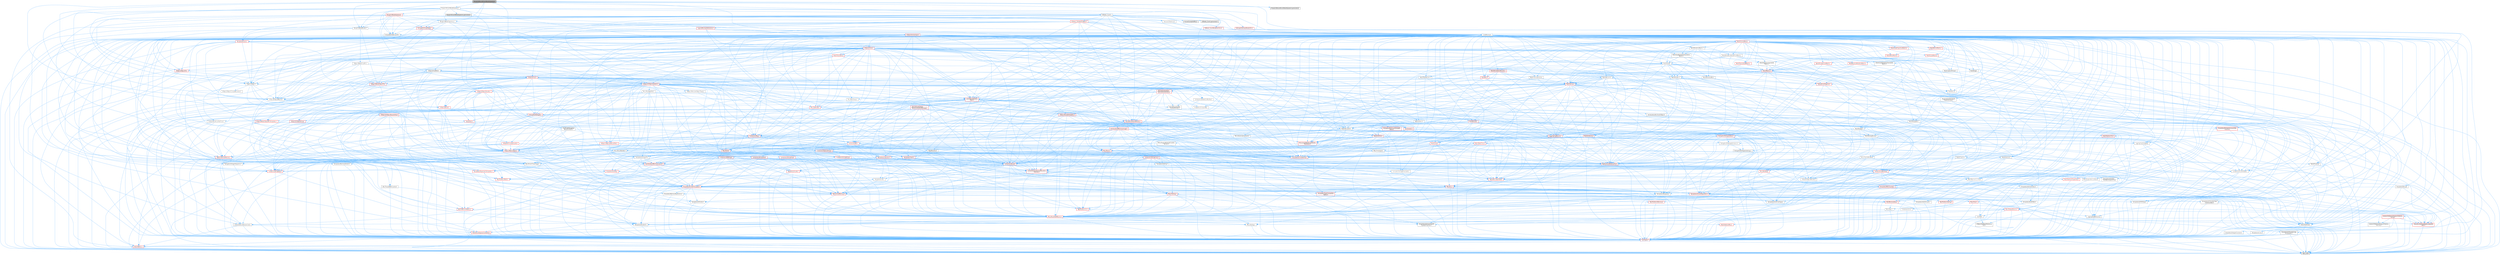 digraph "BlueprintBoundEventNodeSpawner.h"
{
 // INTERACTIVE_SVG=YES
 // LATEX_PDF_SIZE
  bgcolor="transparent";
  edge [fontname=Helvetica,fontsize=10,labelfontname=Helvetica,labelfontsize=10];
  node [fontname=Helvetica,fontsize=10,shape=box,height=0.2,width=0.4];
  Node1 [id="Node000001",label="BlueprintBoundEventNodeSpawner.h",height=0.2,width=0.4,color="gray40", fillcolor="grey60", style="filled", fontcolor="black",tooltip=" "];
  Node1 -> Node2 [id="edge1_Node000001_Node000002",color="steelblue1",style="solid",tooltip=" "];
  Node2 [id="Node000002",label="BlueprintEventNodeSpawner.h",height=0.2,width=0.4,color="grey40", fillcolor="white", style="filled",URL="$d4/dd3/BlueprintEventNodeSpawner_8h.html",tooltip=" "];
  Node2 -> Node3 [id="edge2_Node000002_Node000003",color="steelblue1",style="solid",tooltip=" "];
  Node3 [id="Node000003",label="BlueprintNodeBinder.h",height=0.2,width=0.4,color="grey40", fillcolor="white", style="filled",URL="$de/dd8/BlueprintNodeBinder_8h.html",tooltip=" "];
  Node3 -> Node4 [id="edge3_Node000003_Node000004",color="steelblue1",style="solid",tooltip=" "];
  Node4 [id="Node000004",label="CoreMinimal.h",height=0.2,width=0.4,color="grey40", fillcolor="white", style="filled",URL="$d7/d67/CoreMinimal_8h.html",tooltip=" "];
  Node4 -> Node5 [id="edge4_Node000004_Node000005",color="steelblue1",style="solid",tooltip=" "];
  Node5 [id="Node000005",label="CoreTypes.h",height=0.2,width=0.4,color="red", fillcolor="#FFF0F0", style="filled",URL="$dc/dec/CoreTypes_8h.html",tooltip=" "];
  Node5 -> Node6 [id="edge5_Node000005_Node000006",color="steelblue1",style="solid",tooltip=" "];
  Node6 [id="Node000006",label="HAL/Platform.h",height=0.2,width=0.4,color="red", fillcolor="#FFF0F0", style="filled",URL="$d9/dd0/Platform_8h.html",tooltip=" "];
  Node6 -> Node9 [id="edge6_Node000006_Node000009",color="steelblue1",style="solid",tooltip=" "];
  Node9 [id="Node000009",label="type_traits",height=0.2,width=0.4,color="grey60", fillcolor="#E0E0E0", style="filled",tooltip=" "];
  Node4 -> Node19 [id="edge7_Node000004_Node000019",color="steelblue1",style="solid",tooltip=" "];
  Node19 [id="Node000019",label="CoreFwd.h",height=0.2,width=0.4,color="grey40", fillcolor="white", style="filled",URL="$d1/d1e/CoreFwd_8h.html",tooltip=" "];
  Node19 -> Node5 [id="edge8_Node000019_Node000005",color="steelblue1",style="solid",tooltip=" "];
  Node19 -> Node20 [id="edge9_Node000019_Node000020",color="steelblue1",style="solid",tooltip=" "];
  Node20 [id="Node000020",label="Containers/ContainersFwd.h",height=0.2,width=0.4,color="grey40", fillcolor="white", style="filled",URL="$d4/d0a/ContainersFwd_8h.html",tooltip=" "];
  Node20 -> Node6 [id="edge10_Node000020_Node000006",color="steelblue1",style="solid",tooltip=" "];
  Node20 -> Node5 [id="edge11_Node000020_Node000005",color="steelblue1",style="solid",tooltip=" "];
  Node20 -> Node21 [id="edge12_Node000020_Node000021",color="steelblue1",style="solid",tooltip=" "];
  Node21 [id="Node000021",label="Traits/IsContiguousContainer.h",height=0.2,width=0.4,color="red", fillcolor="#FFF0F0", style="filled",URL="$d5/d3c/IsContiguousContainer_8h.html",tooltip=" "];
  Node21 -> Node5 [id="edge13_Node000021_Node000005",color="steelblue1",style="solid",tooltip=" "];
  Node19 -> Node24 [id="edge14_Node000019_Node000024",color="steelblue1",style="solid",tooltip=" "];
  Node24 [id="Node000024",label="Math/MathFwd.h",height=0.2,width=0.4,color="grey40", fillcolor="white", style="filled",URL="$d2/d10/MathFwd_8h.html",tooltip=" "];
  Node24 -> Node6 [id="edge15_Node000024_Node000006",color="steelblue1",style="solid",tooltip=" "];
  Node19 -> Node25 [id="edge16_Node000019_Node000025",color="steelblue1",style="solid",tooltip=" "];
  Node25 [id="Node000025",label="UObject/UObjectHierarchy\lFwd.h",height=0.2,width=0.4,color="grey40", fillcolor="white", style="filled",URL="$d3/d13/UObjectHierarchyFwd_8h.html",tooltip=" "];
  Node4 -> Node25 [id="edge17_Node000004_Node000025",color="steelblue1",style="solid",tooltip=" "];
  Node4 -> Node20 [id="edge18_Node000004_Node000020",color="steelblue1",style="solid",tooltip=" "];
  Node4 -> Node26 [id="edge19_Node000004_Node000026",color="steelblue1",style="solid",tooltip=" "];
  Node26 [id="Node000026",label="Misc/VarArgs.h",height=0.2,width=0.4,color="grey40", fillcolor="white", style="filled",URL="$d5/d6f/VarArgs_8h.html",tooltip=" "];
  Node26 -> Node5 [id="edge20_Node000026_Node000005",color="steelblue1",style="solid",tooltip=" "];
  Node4 -> Node27 [id="edge21_Node000004_Node000027",color="steelblue1",style="solid",tooltip=" "];
  Node27 [id="Node000027",label="Logging/LogVerbosity.h",height=0.2,width=0.4,color="grey40", fillcolor="white", style="filled",URL="$d2/d8f/LogVerbosity_8h.html",tooltip=" "];
  Node27 -> Node5 [id="edge22_Node000027_Node000005",color="steelblue1",style="solid",tooltip=" "];
  Node4 -> Node28 [id="edge23_Node000004_Node000028",color="steelblue1",style="solid",tooltip=" "];
  Node28 [id="Node000028",label="Misc/OutputDevice.h",height=0.2,width=0.4,color="red", fillcolor="#FFF0F0", style="filled",URL="$d7/d32/OutputDevice_8h.html",tooltip=" "];
  Node28 -> Node19 [id="edge24_Node000028_Node000019",color="steelblue1",style="solid",tooltip=" "];
  Node28 -> Node5 [id="edge25_Node000028_Node000005",color="steelblue1",style="solid",tooltip=" "];
  Node28 -> Node27 [id="edge26_Node000028_Node000027",color="steelblue1",style="solid",tooltip=" "];
  Node28 -> Node26 [id="edge27_Node000028_Node000026",color="steelblue1",style="solid",tooltip=" "];
  Node28 -> Node29 [id="edge28_Node000028_Node000029",color="steelblue1",style="solid",tooltip=" "];
  Node29 [id="Node000029",label="Templates/IsArrayOrRefOf\lTypeByPredicate.h",height=0.2,width=0.4,color="grey40", fillcolor="white", style="filled",URL="$d6/da1/IsArrayOrRefOfTypeByPredicate_8h.html",tooltip=" "];
  Node29 -> Node5 [id="edge29_Node000029_Node000005",color="steelblue1",style="solid",tooltip=" "];
  Node28 -> Node32 [id="edge30_Node000028_Node000032",color="steelblue1",style="solid",tooltip=" "];
  Node32 [id="Node000032",label="Traits/IsCharEncodingCompatible\lWith.h",height=0.2,width=0.4,color="red", fillcolor="#FFF0F0", style="filled",URL="$df/dd1/IsCharEncodingCompatibleWith_8h.html",tooltip=" "];
  Node32 -> Node9 [id="edge31_Node000032_Node000009",color="steelblue1",style="solid",tooltip=" "];
  Node4 -> Node34 [id="edge32_Node000004_Node000034",color="steelblue1",style="solid",tooltip=" "];
  Node34 [id="Node000034",label="HAL/PlatformCrt.h",height=0.2,width=0.4,color="red", fillcolor="#FFF0F0", style="filled",URL="$d8/d75/PlatformCrt_8h.html",tooltip=" "];
  Node4 -> Node44 [id="edge33_Node000004_Node000044",color="steelblue1",style="solid",tooltip=" "];
  Node44 [id="Node000044",label="HAL/PlatformMisc.h",height=0.2,width=0.4,color="red", fillcolor="#FFF0F0", style="filled",URL="$d0/df5/PlatformMisc_8h.html",tooltip=" "];
  Node44 -> Node5 [id="edge34_Node000044_Node000005",color="steelblue1",style="solid",tooltip=" "];
  Node4 -> Node63 [id="edge35_Node000004_Node000063",color="steelblue1",style="solid",tooltip=" "];
  Node63 [id="Node000063",label="Misc/AssertionMacros.h",height=0.2,width=0.4,color="red", fillcolor="#FFF0F0", style="filled",URL="$d0/dfa/AssertionMacros_8h.html",tooltip=" "];
  Node63 -> Node5 [id="edge36_Node000063_Node000005",color="steelblue1",style="solid",tooltip=" "];
  Node63 -> Node6 [id="edge37_Node000063_Node000006",color="steelblue1",style="solid",tooltip=" "];
  Node63 -> Node44 [id="edge38_Node000063_Node000044",color="steelblue1",style="solid",tooltip=" "];
  Node63 -> Node64 [id="edge39_Node000063_Node000064",color="steelblue1",style="solid",tooltip=" "];
  Node64 [id="Node000064",label="Templates/EnableIf.h",height=0.2,width=0.4,color="grey40", fillcolor="white", style="filled",URL="$d7/d60/EnableIf_8h.html",tooltip=" "];
  Node64 -> Node5 [id="edge40_Node000064_Node000005",color="steelblue1",style="solid",tooltip=" "];
  Node63 -> Node29 [id="edge41_Node000063_Node000029",color="steelblue1",style="solid",tooltip=" "];
  Node63 -> Node32 [id="edge42_Node000063_Node000032",color="steelblue1",style="solid",tooltip=" "];
  Node63 -> Node26 [id="edge43_Node000063_Node000026",color="steelblue1",style="solid",tooltip=" "];
  Node4 -> Node72 [id="edge44_Node000004_Node000072",color="steelblue1",style="solid",tooltip=" "];
  Node72 [id="Node000072",label="Templates/IsPointer.h",height=0.2,width=0.4,color="grey40", fillcolor="white", style="filled",URL="$d7/d05/IsPointer_8h.html",tooltip=" "];
  Node72 -> Node5 [id="edge45_Node000072_Node000005",color="steelblue1",style="solid",tooltip=" "];
  Node4 -> Node73 [id="edge46_Node000004_Node000073",color="steelblue1",style="solid",tooltip=" "];
  Node73 [id="Node000073",label="HAL/PlatformMemory.h",height=0.2,width=0.4,color="red", fillcolor="#FFF0F0", style="filled",URL="$de/d68/PlatformMemory_8h.html",tooltip=" "];
  Node73 -> Node5 [id="edge47_Node000073_Node000005",color="steelblue1",style="solid",tooltip=" "];
  Node4 -> Node56 [id="edge48_Node000004_Node000056",color="steelblue1",style="solid",tooltip=" "];
  Node56 [id="Node000056",label="HAL/PlatformAtomics.h",height=0.2,width=0.4,color="red", fillcolor="#FFF0F0", style="filled",URL="$d3/d36/PlatformAtomics_8h.html",tooltip=" "];
  Node56 -> Node5 [id="edge49_Node000056_Node000005",color="steelblue1",style="solid",tooltip=" "];
  Node4 -> Node78 [id="edge50_Node000004_Node000078",color="steelblue1",style="solid",tooltip=" "];
  Node78 [id="Node000078",label="Misc/Exec.h",height=0.2,width=0.4,color="grey40", fillcolor="white", style="filled",URL="$de/ddb/Exec_8h.html",tooltip=" "];
  Node78 -> Node5 [id="edge51_Node000078_Node000005",color="steelblue1",style="solid",tooltip=" "];
  Node78 -> Node63 [id="edge52_Node000078_Node000063",color="steelblue1",style="solid",tooltip=" "];
  Node4 -> Node79 [id="edge53_Node000004_Node000079",color="steelblue1",style="solid",tooltip=" "];
  Node79 [id="Node000079",label="HAL/MemoryBase.h",height=0.2,width=0.4,color="red", fillcolor="#FFF0F0", style="filled",URL="$d6/d9f/MemoryBase_8h.html",tooltip=" "];
  Node79 -> Node5 [id="edge54_Node000079_Node000005",color="steelblue1",style="solid",tooltip=" "];
  Node79 -> Node56 [id="edge55_Node000079_Node000056",color="steelblue1",style="solid",tooltip=" "];
  Node79 -> Node34 [id="edge56_Node000079_Node000034",color="steelblue1",style="solid",tooltip=" "];
  Node79 -> Node78 [id="edge57_Node000079_Node000078",color="steelblue1",style="solid",tooltip=" "];
  Node79 -> Node28 [id="edge58_Node000079_Node000028",color="steelblue1",style="solid",tooltip=" "];
  Node4 -> Node89 [id="edge59_Node000004_Node000089",color="steelblue1",style="solid",tooltip=" "];
  Node89 [id="Node000089",label="HAL/UnrealMemory.h",height=0.2,width=0.4,color="red", fillcolor="#FFF0F0", style="filled",URL="$d9/d96/UnrealMemory_8h.html",tooltip=" "];
  Node89 -> Node5 [id="edge60_Node000089_Node000005",color="steelblue1",style="solid",tooltip=" "];
  Node89 -> Node79 [id="edge61_Node000089_Node000079",color="steelblue1",style="solid",tooltip=" "];
  Node89 -> Node73 [id="edge62_Node000089_Node000073",color="steelblue1",style="solid",tooltip=" "];
  Node89 -> Node72 [id="edge63_Node000089_Node000072",color="steelblue1",style="solid",tooltip=" "];
  Node4 -> Node91 [id="edge64_Node000004_Node000091",color="steelblue1",style="solid",tooltip=" "];
  Node91 [id="Node000091",label="Templates/IsArithmetic.h",height=0.2,width=0.4,color="grey40", fillcolor="white", style="filled",URL="$d2/d5d/IsArithmetic_8h.html",tooltip=" "];
  Node91 -> Node5 [id="edge65_Node000091_Node000005",color="steelblue1",style="solid",tooltip=" "];
  Node4 -> Node85 [id="edge66_Node000004_Node000085",color="steelblue1",style="solid",tooltip=" "];
  Node85 [id="Node000085",label="Templates/AndOrNot.h",height=0.2,width=0.4,color="grey40", fillcolor="white", style="filled",URL="$db/d0a/AndOrNot_8h.html",tooltip=" "];
  Node85 -> Node5 [id="edge67_Node000085_Node000005",color="steelblue1",style="solid",tooltip=" "];
  Node4 -> Node92 [id="edge68_Node000004_Node000092",color="steelblue1",style="solid",tooltip=" "];
  Node92 [id="Node000092",label="Templates/IsPODType.h",height=0.2,width=0.4,color="grey40", fillcolor="white", style="filled",URL="$d7/db1/IsPODType_8h.html",tooltip=" "];
  Node92 -> Node5 [id="edge69_Node000092_Node000005",color="steelblue1",style="solid",tooltip=" "];
  Node4 -> Node93 [id="edge70_Node000004_Node000093",color="steelblue1",style="solid",tooltip=" "];
  Node93 [id="Node000093",label="Templates/IsUECoreType.h",height=0.2,width=0.4,color="grey40", fillcolor="white", style="filled",URL="$d1/db8/IsUECoreType_8h.html",tooltip=" "];
  Node93 -> Node5 [id="edge71_Node000093_Node000005",color="steelblue1",style="solid",tooltip=" "];
  Node93 -> Node9 [id="edge72_Node000093_Node000009",color="steelblue1",style="solid",tooltip=" "];
  Node4 -> Node86 [id="edge73_Node000004_Node000086",color="steelblue1",style="solid",tooltip=" "];
  Node86 [id="Node000086",label="Templates/IsTriviallyCopy\lConstructible.h",height=0.2,width=0.4,color="grey40", fillcolor="white", style="filled",URL="$d3/d78/IsTriviallyCopyConstructible_8h.html",tooltip=" "];
  Node86 -> Node5 [id="edge74_Node000086_Node000005",color="steelblue1",style="solid",tooltip=" "];
  Node86 -> Node9 [id="edge75_Node000086_Node000009",color="steelblue1",style="solid",tooltip=" "];
  Node4 -> Node94 [id="edge76_Node000004_Node000094",color="steelblue1",style="solid",tooltip=" "];
  Node94 [id="Node000094",label="Templates/UnrealTypeTraits.h",height=0.2,width=0.4,color="red", fillcolor="#FFF0F0", style="filled",URL="$d2/d2d/UnrealTypeTraits_8h.html",tooltip=" "];
  Node94 -> Node5 [id="edge77_Node000094_Node000005",color="steelblue1",style="solid",tooltip=" "];
  Node94 -> Node72 [id="edge78_Node000094_Node000072",color="steelblue1",style="solid",tooltip=" "];
  Node94 -> Node63 [id="edge79_Node000094_Node000063",color="steelblue1",style="solid",tooltip=" "];
  Node94 -> Node85 [id="edge80_Node000094_Node000085",color="steelblue1",style="solid",tooltip=" "];
  Node94 -> Node64 [id="edge81_Node000094_Node000064",color="steelblue1",style="solid",tooltip=" "];
  Node94 -> Node91 [id="edge82_Node000094_Node000091",color="steelblue1",style="solid",tooltip=" "];
  Node94 -> Node92 [id="edge83_Node000094_Node000092",color="steelblue1",style="solid",tooltip=" "];
  Node94 -> Node93 [id="edge84_Node000094_Node000093",color="steelblue1",style="solid",tooltip=" "];
  Node94 -> Node86 [id="edge85_Node000094_Node000086",color="steelblue1",style="solid",tooltip=" "];
  Node4 -> Node64 [id="edge86_Node000004_Node000064",color="steelblue1",style="solid",tooltip=" "];
  Node4 -> Node96 [id="edge87_Node000004_Node000096",color="steelblue1",style="solid",tooltip=" "];
  Node96 [id="Node000096",label="Templates/RemoveReference.h",height=0.2,width=0.4,color="grey40", fillcolor="white", style="filled",URL="$da/dbe/RemoveReference_8h.html",tooltip=" "];
  Node96 -> Node5 [id="edge88_Node000096_Node000005",color="steelblue1",style="solid",tooltip=" "];
  Node4 -> Node97 [id="edge89_Node000004_Node000097",color="steelblue1",style="solid",tooltip=" "];
  Node97 [id="Node000097",label="Templates/IntegralConstant.h",height=0.2,width=0.4,color="grey40", fillcolor="white", style="filled",URL="$db/d1b/IntegralConstant_8h.html",tooltip=" "];
  Node97 -> Node5 [id="edge90_Node000097_Node000005",color="steelblue1",style="solid",tooltip=" "];
  Node4 -> Node98 [id="edge91_Node000004_Node000098",color="steelblue1",style="solid",tooltip=" "];
  Node98 [id="Node000098",label="Templates/IsClass.h",height=0.2,width=0.4,color="grey40", fillcolor="white", style="filled",URL="$db/dcb/IsClass_8h.html",tooltip=" "];
  Node98 -> Node5 [id="edge92_Node000098_Node000005",color="steelblue1",style="solid",tooltip=" "];
  Node4 -> Node99 [id="edge93_Node000004_Node000099",color="steelblue1",style="solid",tooltip=" "];
  Node99 [id="Node000099",label="Templates/TypeCompatible\lBytes.h",height=0.2,width=0.4,color="red", fillcolor="#FFF0F0", style="filled",URL="$df/d0a/TypeCompatibleBytes_8h.html",tooltip=" "];
  Node99 -> Node5 [id="edge94_Node000099_Node000005",color="steelblue1",style="solid",tooltip=" "];
  Node99 -> Node9 [id="edge95_Node000099_Node000009",color="steelblue1",style="solid",tooltip=" "];
  Node4 -> Node21 [id="edge96_Node000004_Node000021",color="steelblue1",style="solid",tooltip=" "];
  Node4 -> Node100 [id="edge97_Node000004_Node000100",color="steelblue1",style="solid",tooltip=" "];
  Node100 [id="Node000100",label="Templates/UnrealTemplate.h",height=0.2,width=0.4,color="red", fillcolor="#FFF0F0", style="filled",URL="$d4/d24/UnrealTemplate_8h.html",tooltip=" "];
  Node100 -> Node5 [id="edge98_Node000100_Node000005",color="steelblue1",style="solid",tooltip=" "];
  Node100 -> Node72 [id="edge99_Node000100_Node000072",color="steelblue1",style="solid",tooltip=" "];
  Node100 -> Node89 [id="edge100_Node000100_Node000089",color="steelblue1",style="solid",tooltip=" "];
  Node100 -> Node94 [id="edge101_Node000100_Node000094",color="steelblue1",style="solid",tooltip=" "];
  Node100 -> Node96 [id="edge102_Node000100_Node000096",color="steelblue1",style="solid",tooltip=" "];
  Node100 -> Node66 [id="edge103_Node000100_Node000066",color="steelblue1",style="solid",tooltip=" "];
  Node66 [id="Node000066",label="Templates/Requires.h",height=0.2,width=0.4,color="grey40", fillcolor="white", style="filled",URL="$dc/d96/Requires_8h.html",tooltip=" "];
  Node66 -> Node64 [id="edge104_Node000066_Node000064",color="steelblue1",style="solid",tooltip=" "];
  Node66 -> Node9 [id="edge105_Node000066_Node000009",color="steelblue1",style="solid",tooltip=" "];
  Node100 -> Node99 [id="edge106_Node000100_Node000099",color="steelblue1",style="solid",tooltip=" "];
  Node100 -> Node21 [id="edge107_Node000100_Node000021",color="steelblue1",style="solid",tooltip=" "];
  Node100 -> Node9 [id="edge108_Node000100_Node000009",color="steelblue1",style="solid",tooltip=" "];
  Node4 -> Node49 [id="edge109_Node000004_Node000049",color="steelblue1",style="solid",tooltip=" "];
  Node49 [id="Node000049",label="Math/NumericLimits.h",height=0.2,width=0.4,color="grey40", fillcolor="white", style="filled",URL="$df/d1b/NumericLimits_8h.html",tooltip=" "];
  Node49 -> Node5 [id="edge110_Node000049_Node000005",color="steelblue1",style="solid",tooltip=" "];
  Node4 -> Node104 [id="edge111_Node000004_Node000104",color="steelblue1",style="solid",tooltip=" "];
  Node104 [id="Node000104",label="HAL/PlatformMath.h",height=0.2,width=0.4,color="red", fillcolor="#FFF0F0", style="filled",URL="$dc/d53/PlatformMath_8h.html",tooltip=" "];
  Node104 -> Node5 [id="edge112_Node000104_Node000005",color="steelblue1",style="solid",tooltip=" "];
  Node4 -> Node87 [id="edge113_Node000004_Node000087",color="steelblue1",style="solid",tooltip=" "];
  Node87 [id="Node000087",label="Templates/IsTriviallyCopy\lAssignable.h",height=0.2,width=0.4,color="grey40", fillcolor="white", style="filled",URL="$d2/df2/IsTriviallyCopyAssignable_8h.html",tooltip=" "];
  Node87 -> Node5 [id="edge114_Node000087_Node000005",color="steelblue1",style="solid",tooltip=" "];
  Node87 -> Node9 [id="edge115_Node000087_Node000009",color="steelblue1",style="solid",tooltip=" "];
  Node4 -> Node112 [id="edge116_Node000004_Node000112",color="steelblue1",style="solid",tooltip=" "];
  Node112 [id="Node000112",label="Templates/MemoryOps.h",height=0.2,width=0.4,color="red", fillcolor="#FFF0F0", style="filled",URL="$db/dea/MemoryOps_8h.html",tooltip=" "];
  Node112 -> Node5 [id="edge117_Node000112_Node000005",color="steelblue1",style="solid",tooltip=" "];
  Node112 -> Node89 [id="edge118_Node000112_Node000089",color="steelblue1",style="solid",tooltip=" "];
  Node112 -> Node87 [id="edge119_Node000112_Node000087",color="steelblue1",style="solid",tooltip=" "];
  Node112 -> Node86 [id="edge120_Node000112_Node000086",color="steelblue1",style="solid",tooltip=" "];
  Node112 -> Node66 [id="edge121_Node000112_Node000066",color="steelblue1",style="solid",tooltip=" "];
  Node112 -> Node94 [id="edge122_Node000112_Node000094",color="steelblue1",style="solid",tooltip=" "];
  Node112 -> Node9 [id="edge123_Node000112_Node000009",color="steelblue1",style="solid",tooltip=" "];
  Node4 -> Node113 [id="edge124_Node000004_Node000113",color="steelblue1",style="solid",tooltip=" "];
  Node113 [id="Node000113",label="Containers/ContainerAllocation\lPolicies.h",height=0.2,width=0.4,color="red", fillcolor="#FFF0F0", style="filled",URL="$d7/dff/ContainerAllocationPolicies_8h.html",tooltip=" "];
  Node113 -> Node5 [id="edge125_Node000113_Node000005",color="steelblue1",style="solid",tooltip=" "];
  Node113 -> Node113 [id="edge126_Node000113_Node000113",color="steelblue1",style="solid",tooltip=" "];
  Node113 -> Node104 [id="edge127_Node000113_Node000104",color="steelblue1",style="solid",tooltip=" "];
  Node113 -> Node89 [id="edge128_Node000113_Node000089",color="steelblue1",style="solid",tooltip=" "];
  Node113 -> Node49 [id="edge129_Node000113_Node000049",color="steelblue1",style="solid",tooltip=" "];
  Node113 -> Node63 [id="edge130_Node000113_Node000063",color="steelblue1",style="solid",tooltip=" "];
  Node113 -> Node112 [id="edge131_Node000113_Node000112",color="steelblue1",style="solid",tooltip=" "];
  Node113 -> Node99 [id="edge132_Node000113_Node000099",color="steelblue1",style="solid",tooltip=" "];
  Node113 -> Node9 [id="edge133_Node000113_Node000009",color="steelblue1",style="solid",tooltip=" "];
  Node4 -> Node116 [id="edge134_Node000004_Node000116",color="steelblue1",style="solid",tooltip=" "];
  Node116 [id="Node000116",label="Templates/IsEnumClass.h",height=0.2,width=0.4,color="grey40", fillcolor="white", style="filled",URL="$d7/d15/IsEnumClass_8h.html",tooltip=" "];
  Node116 -> Node5 [id="edge135_Node000116_Node000005",color="steelblue1",style="solid",tooltip=" "];
  Node116 -> Node85 [id="edge136_Node000116_Node000085",color="steelblue1",style="solid",tooltip=" "];
  Node4 -> Node117 [id="edge137_Node000004_Node000117",color="steelblue1",style="solid",tooltip=" "];
  Node117 [id="Node000117",label="HAL/PlatformProperties.h",height=0.2,width=0.4,color="red", fillcolor="#FFF0F0", style="filled",URL="$d9/db0/PlatformProperties_8h.html",tooltip=" "];
  Node117 -> Node5 [id="edge138_Node000117_Node000005",color="steelblue1",style="solid",tooltip=" "];
  Node4 -> Node120 [id="edge139_Node000004_Node000120",color="steelblue1",style="solid",tooltip=" "];
  Node120 [id="Node000120",label="Misc/EngineVersionBase.h",height=0.2,width=0.4,color="grey40", fillcolor="white", style="filled",URL="$d5/d2b/EngineVersionBase_8h.html",tooltip=" "];
  Node120 -> Node5 [id="edge140_Node000120_Node000005",color="steelblue1",style="solid",tooltip=" "];
  Node4 -> Node121 [id="edge141_Node000004_Node000121",color="steelblue1",style="solid",tooltip=" "];
  Node121 [id="Node000121",label="Internationalization\l/TextNamespaceFwd.h",height=0.2,width=0.4,color="grey40", fillcolor="white", style="filled",URL="$d8/d97/TextNamespaceFwd_8h.html",tooltip=" "];
  Node121 -> Node5 [id="edge142_Node000121_Node000005",color="steelblue1",style="solid",tooltip=" "];
  Node4 -> Node122 [id="edge143_Node000004_Node000122",color="steelblue1",style="solid",tooltip=" "];
  Node122 [id="Node000122",label="Serialization/Archive.h",height=0.2,width=0.4,color="red", fillcolor="#FFF0F0", style="filled",URL="$d7/d3b/Archive_8h.html",tooltip=" "];
  Node122 -> Node19 [id="edge144_Node000122_Node000019",color="steelblue1",style="solid",tooltip=" "];
  Node122 -> Node5 [id="edge145_Node000122_Node000005",color="steelblue1",style="solid",tooltip=" "];
  Node122 -> Node117 [id="edge146_Node000122_Node000117",color="steelblue1",style="solid",tooltip=" "];
  Node122 -> Node121 [id="edge147_Node000122_Node000121",color="steelblue1",style="solid",tooltip=" "];
  Node122 -> Node24 [id="edge148_Node000122_Node000024",color="steelblue1",style="solid",tooltip=" "];
  Node122 -> Node63 [id="edge149_Node000122_Node000063",color="steelblue1",style="solid",tooltip=" "];
  Node122 -> Node120 [id="edge150_Node000122_Node000120",color="steelblue1",style="solid",tooltip=" "];
  Node122 -> Node26 [id="edge151_Node000122_Node000026",color="steelblue1",style="solid",tooltip=" "];
  Node122 -> Node64 [id="edge152_Node000122_Node000064",color="steelblue1",style="solid",tooltip=" "];
  Node122 -> Node29 [id="edge153_Node000122_Node000029",color="steelblue1",style="solid",tooltip=" "];
  Node122 -> Node116 [id="edge154_Node000122_Node000116",color="steelblue1",style="solid",tooltip=" "];
  Node122 -> Node100 [id="edge155_Node000122_Node000100",color="steelblue1",style="solid",tooltip=" "];
  Node122 -> Node32 [id="edge156_Node000122_Node000032",color="steelblue1",style="solid",tooltip=" "];
  Node122 -> Node125 [id="edge157_Node000122_Node000125",color="steelblue1",style="solid",tooltip=" "];
  Node125 [id="Node000125",label="UObject/ObjectVersion.h",height=0.2,width=0.4,color="grey40", fillcolor="white", style="filled",URL="$da/d63/ObjectVersion_8h.html",tooltip=" "];
  Node125 -> Node5 [id="edge158_Node000125_Node000005",color="steelblue1",style="solid",tooltip=" "];
  Node4 -> Node126 [id="edge159_Node000004_Node000126",color="steelblue1",style="solid",tooltip=" "];
  Node126 [id="Node000126",label="Templates/Less.h",height=0.2,width=0.4,color="grey40", fillcolor="white", style="filled",URL="$de/dc8/Less_8h.html",tooltip=" "];
  Node126 -> Node5 [id="edge160_Node000126_Node000005",color="steelblue1",style="solid",tooltip=" "];
  Node126 -> Node100 [id="edge161_Node000126_Node000100",color="steelblue1",style="solid",tooltip=" "];
  Node4 -> Node127 [id="edge162_Node000004_Node000127",color="steelblue1",style="solid",tooltip=" "];
  Node127 [id="Node000127",label="Templates/Sorting.h",height=0.2,width=0.4,color="red", fillcolor="#FFF0F0", style="filled",URL="$d3/d9e/Sorting_8h.html",tooltip=" "];
  Node127 -> Node5 [id="edge163_Node000127_Node000005",color="steelblue1",style="solid",tooltip=" "];
  Node127 -> Node104 [id="edge164_Node000127_Node000104",color="steelblue1",style="solid",tooltip=" "];
  Node127 -> Node126 [id="edge165_Node000127_Node000126",color="steelblue1",style="solid",tooltip=" "];
  Node4 -> Node138 [id="edge166_Node000004_Node000138",color="steelblue1",style="solid",tooltip=" "];
  Node138 [id="Node000138",label="Misc/Char.h",height=0.2,width=0.4,color="red", fillcolor="#FFF0F0", style="filled",URL="$d0/d58/Char_8h.html",tooltip=" "];
  Node138 -> Node5 [id="edge167_Node000138_Node000005",color="steelblue1",style="solid",tooltip=" "];
  Node138 -> Node9 [id="edge168_Node000138_Node000009",color="steelblue1",style="solid",tooltip=" "];
  Node4 -> Node141 [id="edge169_Node000004_Node000141",color="steelblue1",style="solid",tooltip=" "];
  Node141 [id="Node000141",label="GenericPlatform/GenericPlatform\lStricmp.h",height=0.2,width=0.4,color="grey40", fillcolor="white", style="filled",URL="$d2/d86/GenericPlatformStricmp_8h.html",tooltip=" "];
  Node141 -> Node5 [id="edge170_Node000141_Node000005",color="steelblue1",style="solid",tooltip=" "];
  Node4 -> Node142 [id="edge171_Node000004_Node000142",color="steelblue1",style="solid",tooltip=" "];
  Node142 [id="Node000142",label="GenericPlatform/GenericPlatform\lString.h",height=0.2,width=0.4,color="red", fillcolor="#FFF0F0", style="filled",URL="$dd/d20/GenericPlatformString_8h.html",tooltip=" "];
  Node142 -> Node5 [id="edge172_Node000142_Node000005",color="steelblue1",style="solid",tooltip=" "];
  Node142 -> Node141 [id="edge173_Node000142_Node000141",color="steelblue1",style="solid",tooltip=" "];
  Node142 -> Node64 [id="edge174_Node000142_Node000064",color="steelblue1",style="solid",tooltip=" "];
  Node142 -> Node32 [id="edge175_Node000142_Node000032",color="steelblue1",style="solid",tooltip=" "];
  Node142 -> Node9 [id="edge176_Node000142_Node000009",color="steelblue1",style="solid",tooltip=" "];
  Node4 -> Node75 [id="edge177_Node000004_Node000075",color="steelblue1",style="solid",tooltip=" "];
  Node75 [id="Node000075",label="HAL/PlatformString.h",height=0.2,width=0.4,color="red", fillcolor="#FFF0F0", style="filled",URL="$db/db5/PlatformString_8h.html",tooltip=" "];
  Node75 -> Node5 [id="edge178_Node000075_Node000005",color="steelblue1",style="solid",tooltip=" "];
  Node4 -> Node145 [id="edge179_Node000004_Node000145",color="steelblue1",style="solid",tooltip=" "];
  Node145 [id="Node000145",label="Misc/CString.h",height=0.2,width=0.4,color="red", fillcolor="#FFF0F0", style="filled",URL="$d2/d49/CString_8h.html",tooltip=" "];
  Node145 -> Node5 [id="edge180_Node000145_Node000005",color="steelblue1",style="solid",tooltip=" "];
  Node145 -> Node34 [id="edge181_Node000145_Node000034",color="steelblue1",style="solid",tooltip=" "];
  Node145 -> Node75 [id="edge182_Node000145_Node000075",color="steelblue1",style="solid",tooltip=" "];
  Node145 -> Node63 [id="edge183_Node000145_Node000063",color="steelblue1",style="solid",tooltip=" "];
  Node145 -> Node138 [id="edge184_Node000145_Node000138",color="steelblue1",style="solid",tooltip=" "];
  Node145 -> Node26 [id="edge185_Node000145_Node000026",color="steelblue1",style="solid",tooltip=" "];
  Node145 -> Node29 [id="edge186_Node000145_Node000029",color="steelblue1",style="solid",tooltip=" "];
  Node145 -> Node32 [id="edge187_Node000145_Node000032",color="steelblue1",style="solid",tooltip=" "];
  Node4 -> Node146 [id="edge188_Node000004_Node000146",color="steelblue1",style="solid",tooltip=" "];
  Node146 [id="Node000146",label="Misc/Crc.h",height=0.2,width=0.4,color="red", fillcolor="#FFF0F0", style="filled",URL="$d4/dd2/Crc_8h.html",tooltip=" "];
  Node146 -> Node5 [id="edge189_Node000146_Node000005",color="steelblue1",style="solid",tooltip=" "];
  Node146 -> Node75 [id="edge190_Node000146_Node000075",color="steelblue1",style="solid",tooltip=" "];
  Node146 -> Node63 [id="edge191_Node000146_Node000063",color="steelblue1",style="solid",tooltip=" "];
  Node146 -> Node145 [id="edge192_Node000146_Node000145",color="steelblue1",style="solid",tooltip=" "];
  Node146 -> Node138 [id="edge193_Node000146_Node000138",color="steelblue1",style="solid",tooltip=" "];
  Node146 -> Node94 [id="edge194_Node000146_Node000094",color="steelblue1",style="solid",tooltip=" "];
  Node4 -> Node137 [id="edge195_Node000004_Node000137",color="steelblue1",style="solid",tooltip=" "];
  Node137 [id="Node000137",label="Math/UnrealMathUtility.h",height=0.2,width=0.4,color="red", fillcolor="#FFF0F0", style="filled",URL="$db/db8/UnrealMathUtility_8h.html",tooltip=" "];
  Node137 -> Node5 [id="edge196_Node000137_Node000005",color="steelblue1",style="solid",tooltip=" "];
  Node137 -> Node63 [id="edge197_Node000137_Node000063",color="steelblue1",style="solid",tooltip=" "];
  Node137 -> Node104 [id="edge198_Node000137_Node000104",color="steelblue1",style="solid",tooltip=" "];
  Node137 -> Node24 [id="edge199_Node000137_Node000024",color="steelblue1",style="solid",tooltip=" "];
  Node137 -> Node66 [id="edge200_Node000137_Node000066",color="steelblue1",style="solid",tooltip=" "];
  Node4 -> Node147 [id="edge201_Node000004_Node000147",color="steelblue1",style="solid",tooltip=" "];
  Node147 [id="Node000147",label="Containers/UnrealString.h",height=0.2,width=0.4,color="red", fillcolor="#FFF0F0", style="filled",URL="$d5/dba/UnrealString_8h.html",tooltip=" "];
  Node4 -> Node151 [id="edge202_Node000004_Node000151",color="steelblue1",style="solid",tooltip=" "];
  Node151 [id="Node000151",label="Containers/Array.h",height=0.2,width=0.4,color="red", fillcolor="#FFF0F0", style="filled",URL="$df/dd0/Array_8h.html",tooltip=" "];
  Node151 -> Node5 [id="edge203_Node000151_Node000005",color="steelblue1",style="solid",tooltip=" "];
  Node151 -> Node63 [id="edge204_Node000151_Node000063",color="steelblue1",style="solid",tooltip=" "];
  Node151 -> Node89 [id="edge205_Node000151_Node000089",color="steelblue1",style="solid",tooltip=" "];
  Node151 -> Node94 [id="edge206_Node000151_Node000094",color="steelblue1",style="solid",tooltip=" "];
  Node151 -> Node100 [id="edge207_Node000151_Node000100",color="steelblue1",style="solid",tooltip=" "];
  Node151 -> Node113 [id="edge208_Node000151_Node000113",color="steelblue1",style="solid",tooltip=" "];
  Node151 -> Node122 [id="edge209_Node000151_Node000122",color="steelblue1",style="solid",tooltip=" "];
  Node151 -> Node172 [id="edge210_Node000151_Node000172",color="steelblue1",style="solid",tooltip=" "];
  Node172 [id="Node000172",label="Concepts/GetTypeHashable.h",height=0.2,width=0.4,color="grey40", fillcolor="white", style="filled",URL="$d3/da2/GetTypeHashable_8h.html",tooltip=" "];
  Node172 -> Node5 [id="edge211_Node000172_Node000005",color="steelblue1",style="solid",tooltip=" "];
  Node172 -> Node163 [id="edge212_Node000172_Node000163",color="steelblue1",style="solid",tooltip=" "];
  Node163 [id="Node000163",label="Templates/TypeHash.h",height=0.2,width=0.4,color="red", fillcolor="#FFF0F0", style="filled",URL="$d1/d62/TypeHash_8h.html",tooltip=" "];
  Node163 -> Node5 [id="edge213_Node000163_Node000005",color="steelblue1",style="solid",tooltip=" "];
  Node163 -> Node66 [id="edge214_Node000163_Node000066",color="steelblue1",style="solid",tooltip=" "];
  Node163 -> Node146 [id="edge215_Node000163_Node000146",color="steelblue1",style="solid",tooltip=" "];
  Node163 -> Node9 [id="edge216_Node000163_Node000009",color="steelblue1",style="solid",tooltip=" "];
  Node151 -> Node130 [id="edge217_Node000151_Node000130",color="steelblue1",style="solid",tooltip=" "];
  Node130 [id="Node000130",label="Templates/Invoke.h",height=0.2,width=0.4,color="red", fillcolor="#FFF0F0", style="filled",URL="$d7/deb/Invoke_8h.html",tooltip=" "];
  Node130 -> Node5 [id="edge218_Node000130_Node000005",color="steelblue1",style="solid",tooltip=" "];
  Node130 -> Node100 [id="edge219_Node000130_Node000100",color="steelblue1",style="solid",tooltip=" "];
  Node130 -> Node9 [id="edge220_Node000130_Node000009",color="steelblue1",style="solid",tooltip=" "];
  Node151 -> Node126 [id="edge221_Node000151_Node000126",color="steelblue1",style="solid",tooltip=" "];
  Node151 -> Node66 [id="edge222_Node000151_Node000066",color="steelblue1",style="solid",tooltip=" "];
  Node151 -> Node127 [id="edge223_Node000151_Node000127",color="steelblue1",style="solid",tooltip=" "];
  Node151 -> Node174 [id="edge224_Node000151_Node000174",color="steelblue1",style="solid",tooltip=" "];
  Node174 [id="Node000174",label="Templates/AlignmentTemplates.h",height=0.2,width=0.4,color="red", fillcolor="#FFF0F0", style="filled",URL="$dd/d32/AlignmentTemplates_8h.html",tooltip=" "];
  Node174 -> Node5 [id="edge225_Node000174_Node000005",color="steelblue1",style="solid",tooltip=" "];
  Node174 -> Node72 [id="edge226_Node000174_Node000072",color="steelblue1",style="solid",tooltip=" "];
  Node151 -> Node9 [id="edge227_Node000151_Node000009",color="steelblue1",style="solid",tooltip=" "];
  Node4 -> Node175 [id="edge228_Node000004_Node000175",color="steelblue1",style="solid",tooltip=" "];
  Node175 [id="Node000175",label="Misc/FrameNumber.h",height=0.2,width=0.4,color="grey40", fillcolor="white", style="filled",URL="$dd/dbd/FrameNumber_8h.html",tooltip=" "];
  Node175 -> Node5 [id="edge229_Node000175_Node000005",color="steelblue1",style="solid",tooltip=" "];
  Node175 -> Node49 [id="edge230_Node000175_Node000049",color="steelblue1",style="solid",tooltip=" "];
  Node175 -> Node137 [id="edge231_Node000175_Node000137",color="steelblue1",style="solid",tooltip=" "];
  Node175 -> Node64 [id="edge232_Node000175_Node000064",color="steelblue1",style="solid",tooltip=" "];
  Node175 -> Node94 [id="edge233_Node000175_Node000094",color="steelblue1",style="solid",tooltip=" "];
  Node4 -> Node176 [id="edge234_Node000004_Node000176",color="steelblue1",style="solid",tooltip=" "];
  Node176 [id="Node000176",label="Misc/Timespan.h",height=0.2,width=0.4,color="grey40", fillcolor="white", style="filled",URL="$da/dd9/Timespan_8h.html",tooltip=" "];
  Node176 -> Node5 [id="edge235_Node000176_Node000005",color="steelblue1",style="solid",tooltip=" "];
  Node176 -> Node177 [id="edge236_Node000176_Node000177",color="steelblue1",style="solid",tooltip=" "];
  Node177 [id="Node000177",label="Math/Interval.h",height=0.2,width=0.4,color="grey40", fillcolor="white", style="filled",URL="$d1/d55/Interval_8h.html",tooltip=" "];
  Node177 -> Node5 [id="edge237_Node000177_Node000005",color="steelblue1",style="solid",tooltip=" "];
  Node177 -> Node91 [id="edge238_Node000177_Node000091",color="steelblue1",style="solid",tooltip=" "];
  Node177 -> Node94 [id="edge239_Node000177_Node000094",color="steelblue1",style="solid",tooltip=" "];
  Node177 -> Node49 [id="edge240_Node000177_Node000049",color="steelblue1",style="solid",tooltip=" "];
  Node177 -> Node137 [id="edge241_Node000177_Node000137",color="steelblue1",style="solid",tooltip=" "];
  Node176 -> Node137 [id="edge242_Node000176_Node000137",color="steelblue1",style="solid",tooltip=" "];
  Node176 -> Node63 [id="edge243_Node000176_Node000063",color="steelblue1",style="solid",tooltip=" "];
  Node4 -> Node178 [id="edge244_Node000004_Node000178",color="steelblue1",style="solid",tooltip=" "];
  Node178 [id="Node000178",label="Containers/StringConv.h",height=0.2,width=0.4,color="red", fillcolor="#FFF0F0", style="filled",URL="$d3/ddf/StringConv_8h.html",tooltip=" "];
  Node178 -> Node5 [id="edge245_Node000178_Node000005",color="steelblue1",style="solid",tooltip=" "];
  Node178 -> Node63 [id="edge246_Node000178_Node000063",color="steelblue1",style="solid",tooltip=" "];
  Node178 -> Node113 [id="edge247_Node000178_Node000113",color="steelblue1",style="solid",tooltip=" "];
  Node178 -> Node151 [id="edge248_Node000178_Node000151",color="steelblue1",style="solid",tooltip=" "];
  Node178 -> Node145 [id="edge249_Node000178_Node000145",color="steelblue1",style="solid",tooltip=" "];
  Node178 -> Node179 [id="edge250_Node000178_Node000179",color="steelblue1",style="solid",tooltip=" "];
  Node179 [id="Node000179",label="Templates/IsArray.h",height=0.2,width=0.4,color="grey40", fillcolor="white", style="filled",URL="$d8/d8d/IsArray_8h.html",tooltip=" "];
  Node179 -> Node5 [id="edge251_Node000179_Node000005",color="steelblue1",style="solid",tooltip=" "];
  Node178 -> Node100 [id="edge252_Node000178_Node000100",color="steelblue1",style="solid",tooltip=" "];
  Node178 -> Node94 [id="edge253_Node000178_Node000094",color="steelblue1",style="solid",tooltip=" "];
  Node178 -> Node32 [id="edge254_Node000178_Node000032",color="steelblue1",style="solid",tooltip=" "];
  Node178 -> Node21 [id="edge255_Node000178_Node000021",color="steelblue1",style="solid",tooltip=" "];
  Node178 -> Node9 [id="edge256_Node000178_Node000009",color="steelblue1",style="solid",tooltip=" "];
  Node4 -> Node180 [id="edge257_Node000004_Node000180",color="steelblue1",style="solid",tooltip=" "];
  Node180 [id="Node000180",label="UObject/UnrealNames.h",height=0.2,width=0.4,color="red", fillcolor="#FFF0F0", style="filled",URL="$d8/db1/UnrealNames_8h.html",tooltip=" "];
  Node180 -> Node5 [id="edge258_Node000180_Node000005",color="steelblue1",style="solid",tooltip=" "];
  Node4 -> Node182 [id="edge259_Node000004_Node000182",color="steelblue1",style="solid",tooltip=" "];
  Node182 [id="Node000182",label="UObject/NameTypes.h",height=0.2,width=0.4,color="red", fillcolor="#FFF0F0", style="filled",URL="$d6/d35/NameTypes_8h.html",tooltip=" "];
  Node182 -> Node5 [id="edge260_Node000182_Node000005",color="steelblue1",style="solid",tooltip=" "];
  Node182 -> Node63 [id="edge261_Node000182_Node000063",color="steelblue1",style="solid",tooltip=" "];
  Node182 -> Node89 [id="edge262_Node000182_Node000089",color="steelblue1",style="solid",tooltip=" "];
  Node182 -> Node94 [id="edge263_Node000182_Node000094",color="steelblue1",style="solid",tooltip=" "];
  Node182 -> Node100 [id="edge264_Node000182_Node000100",color="steelblue1",style="solid",tooltip=" "];
  Node182 -> Node147 [id="edge265_Node000182_Node000147",color="steelblue1",style="solid",tooltip=" "];
  Node182 -> Node178 [id="edge266_Node000182_Node000178",color="steelblue1",style="solid",tooltip=" "];
  Node182 -> Node46 [id="edge267_Node000182_Node000046",color="steelblue1",style="solid",tooltip=" "];
  Node46 [id="Node000046",label="Containers/StringFwd.h",height=0.2,width=0.4,color="red", fillcolor="#FFF0F0", style="filled",URL="$df/d37/StringFwd_8h.html",tooltip=" "];
  Node46 -> Node5 [id="edge268_Node000046_Node000005",color="steelblue1",style="solid",tooltip=" "];
  Node46 -> Node21 [id="edge269_Node000046_Node000021",color="steelblue1",style="solid",tooltip=" "];
  Node182 -> Node180 [id="edge270_Node000182_Node000180",color="steelblue1",style="solid",tooltip=" "];
  Node182 -> Node159 [id="edge271_Node000182_Node000159",color="steelblue1",style="solid",tooltip=" "];
  Node159 [id="Node000159",label="Serialization/MemoryLayout.h",height=0.2,width=0.4,color="red", fillcolor="#FFF0F0", style="filled",URL="$d7/d66/MemoryLayout_8h.html",tooltip=" "];
  Node159 -> Node162 [id="edge272_Node000159_Node000162",color="steelblue1",style="solid",tooltip=" "];
  Node162 [id="Node000162",label="Containers/EnumAsByte.h",height=0.2,width=0.4,color="grey40", fillcolor="white", style="filled",URL="$d6/d9a/EnumAsByte_8h.html",tooltip=" "];
  Node162 -> Node5 [id="edge273_Node000162_Node000005",color="steelblue1",style="solid",tooltip=" "];
  Node162 -> Node92 [id="edge274_Node000162_Node000092",color="steelblue1",style="solid",tooltip=" "];
  Node162 -> Node163 [id="edge275_Node000162_Node000163",color="steelblue1",style="solid",tooltip=" "];
  Node159 -> Node46 [id="edge276_Node000159_Node000046",color="steelblue1",style="solid",tooltip=" "];
  Node159 -> Node89 [id="edge277_Node000159_Node000089",color="steelblue1",style="solid",tooltip=" "];
  Node159 -> Node64 [id="edge278_Node000159_Node000064",color="steelblue1",style="solid",tooltip=" "];
  Node159 -> Node100 [id="edge279_Node000159_Node000100",color="steelblue1",style="solid",tooltip=" "];
  Node4 -> Node190 [id="edge280_Node000004_Node000190",color="steelblue1",style="solid",tooltip=" "];
  Node190 [id="Node000190",label="Misc/Parse.h",height=0.2,width=0.4,color="red", fillcolor="#FFF0F0", style="filled",URL="$dc/d71/Parse_8h.html",tooltip=" "];
  Node190 -> Node46 [id="edge281_Node000190_Node000046",color="steelblue1",style="solid",tooltip=" "];
  Node190 -> Node147 [id="edge282_Node000190_Node000147",color="steelblue1",style="solid",tooltip=" "];
  Node190 -> Node5 [id="edge283_Node000190_Node000005",color="steelblue1",style="solid",tooltip=" "];
  Node190 -> Node34 [id="edge284_Node000190_Node000034",color="steelblue1",style="solid",tooltip=" "];
  Node190 -> Node51 [id="edge285_Node000190_Node000051",color="steelblue1",style="solid",tooltip=" "];
  Node51 [id="Node000051",label="Misc/EnumClassFlags.h",height=0.2,width=0.4,color="grey40", fillcolor="white", style="filled",URL="$d8/de7/EnumClassFlags_8h.html",tooltip=" "];
  Node190 -> Node191 [id="edge286_Node000190_Node000191",color="steelblue1",style="solid",tooltip=" "];
  Node191 [id="Node000191",label="Templates/Function.h",height=0.2,width=0.4,color="red", fillcolor="#FFF0F0", style="filled",URL="$df/df5/Function_8h.html",tooltip=" "];
  Node191 -> Node5 [id="edge287_Node000191_Node000005",color="steelblue1",style="solid",tooltip=" "];
  Node191 -> Node63 [id="edge288_Node000191_Node000063",color="steelblue1",style="solid",tooltip=" "];
  Node191 -> Node89 [id="edge289_Node000191_Node000089",color="steelblue1",style="solid",tooltip=" "];
  Node191 -> Node94 [id="edge290_Node000191_Node000094",color="steelblue1",style="solid",tooltip=" "];
  Node191 -> Node130 [id="edge291_Node000191_Node000130",color="steelblue1",style="solid",tooltip=" "];
  Node191 -> Node100 [id="edge292_Node000191_Node000100",color="steelblue1",style="solid",tooltip=" "];
  Node191 -> Node66 [id="edge293_Node000191_Node000066",color="steelblue1",style="solid",tooltip=" "];
  Node191 -> Node137 [id="edge294_Node000191_Node000137",color="steelblue1",style="solid",tooltip=" "];
  Node191 -> Node9 [id="edge295_Node000191_Node000009",color="steelblue1",style="solid",tooltip=" "];
  Node4 -> Node174 [id="edge296_Node000004_Node000174",color="steelblue1",style="solid",tooltip=" "];
  Node4 -> Node193 [id="edge297_Node000004_Node000193",color="steelblue1",style="solid",tooltip=" "];
  Node193 [id="Node000193",label="Misc/StructBuilder.h",height=0.2,width=0.4,color="grey40", fillcolor="white", style="filled",URL="$d9/db3/StructBuilder_8h.html",tooltip=" "];
  Node193 -> Node5 [id="edge298_Node000193_Node000005",color="steelblue1",style="solid",tooltip=" "];
  Node193 -> Node137 [id="edge299_Node000193_Node000137",color="steelblue1",style="solid",tooltip=" "];
  Node193 -> Node174 [id="edge300_Node000193_Node000174",color="steelblue1",style="solid",tooltip=" "];
  Node4 -> Node106 [id="edge301_Node000004_Node000106",color="steelblue1",style="solid",tooltip=" "];
  Node106 [id="Node000106",label="Templates/Decay.h",height=0.2,width=0.4,color="grey40", fillcolor="white", style="filled",URL="$dd/d0f/Decay_8h.html",tooltip=" "];
  Node106 -> Node5 [id="edge302_Node000106_Node000005",color="steelblue1",style="solid",tooltip=" "];
  Node106 -> Node96 [id="edge303_Node000106_Node000096",color="steelblue1",style="solid",tooltip=" "];
  Node106 -> Node9 [id="edge304_Node000106_Node000009",color="steelblue1",style="solid",tooltip=" "];
  Node4 -> Node194 [id="edge305_Node000004_Node000194",color="steelblue1",style="solid",tooltip=" "];
  Node194 [id="Node000194",label="Templates/PointerIsConvertible\lFromTo.h",height=0.2,width=0.4,color="red", fillcolor="#FFF0F0", style="filled",URL="$d6/d65/PointerIsConvertibleFromTo_8h.html",tooltip=" "];
  Node194 -> Node5 [id="edge306_Node000194_Node000005",color="steelblue1",style="solid",tooltip=" "];
  Node194 -> Node9 [id="edge307_Node000194_Node000009",color="steelblue1",style="solid",tooltip=" "];
  Node4 -> Node130 [id="edge308_Node000004_Node000130",color="steelblue1",style="solid",tooltip=" "];
  Node4 -> Node191 [id="edge309_Node000004_Node000191",color="steelblue1",style="solid",tooltip=" "];
  Node4 -> Node163 [id="edge310_Node000004_Node000163",color="steelblue1",style="solid",tooltip=" "];
  Node4 -> Node195 [id="edge311_Node000004_Node000195",color="steelblue1",style="solid",tooltip=" "];
  Node195 [id="Node000195",label="Containers/ScriptArray.h",height=0.2,width=0.4,color="red", fillcolor="#FFF0F0", style="filled",URL="$dc/daf/ScriptArray_8h.html",tooltip=" "];
  Node195 -> Node5 [id="edge312_Node000195_Node000005",color="steelblue1",style="solid",tooltip=" "];
  Node195 -> Node63 [id="edge313_Node000195_Node000063",color="steelblue1",style="solid",tooltip=" "];
  Node195 -> Node89 [id="edge314_Node000195_Node000089",color="steelblue1",style="solid",tooltip=" "];
  Node195 -> Node113 [id="edge315_Node000195_Node000113",color="steelblue1",style="solid",tooltip=" "];
  Node195 -> Node151 [id="edge316_Node000195_Node000151",color="steelblue1",style="solid",tooltip=" "];
  Node4 -> Node196 [id="edge317_Node000004_Node000196",color="steelblue1",style="solid",tooltip=" "];
  Node196 [id="Node000196",label="Containers/BitArray.h",height=0.2,width=0.4,color="red", fillcolor="#FFF0F0", style="filled",URL="$d1/de4/BitArray_8h.html",tooltip=" "];
  Node196 -> Node113 [id="edge318_Node000196_Node000113",color="steelblue1",style="solid",tooltip=" "];
  Node196 -> Node5 [id="edge319_Node000196_Node000005",color="steelblue1",style="solid",tooltip=" "];
  Node196 -> Node56 [id="edge320_Node000196_Node000056",color="steelblue1",style="solid",tooltip=" "];
  Node196 -> Node89 [id="edge321_Node000196_Node000089",color="steelblue1",style="solid",tooltip=" "];
  Node196 -> Node137 [id="edge322_Node000196_Node000137",color="steelblue1",style="solid",tooltip=" "];
  Node196 -> Node63 [id="edge323_Node000196_Node000063",color="steelblue1",style="solid",tooltip=" "];
  Node196 -> Node51 [id="edge324_Node000196_Node000051",color="steelblue1",style="solid",tooltip=" "];
  Node196 -> Node122 [id="edge325_Node000196_Node000122",color="steelblue1",style="solid",tooltip=" "];
  Node196 -> Node159 [id="edge326_Node000196_Node000159",color="steelblue1",style="solid",tooltip=" "];
  Node196 -> Node64 [id="edge327_Node000196_Node000064",color="steelblue1",style="solid",tooltip=" "];
  Node196 -> Node130 [id="edge328_Node000196_Node000130",color="steelblue1",style="solid",tooltip=" "];
  Node196 -> Node100 [id="edge329_Node000196_Node000100",color="steelblue1",style="solid",tooltip=" "];
  Node196 -> Node94 [id="edge330_Node000196_Node000094",color="steelblue1",style="solid",tooltip=" "];
  Node4 -> Node197 [id="edge331_Node000004_Node000197",color="steelblue1",style="solid",tooltip=" "];
  Node197 [id="Node000197",label="Containers/SparseArray.h",height=0.2,width=0.4,color="red", fillcolor="#FFF0F0", style="filled",URL="$d5/dbf/SparseArray_8h.html",tooltip=" "];
  Node197 -> Node5 [id="edge332_Node000197_Node000005",color="steelblue1",style="solid",tooltip=" "];
  Node197 -> Node63 [id="edge333_Node000197_Node000063",color="steelblue1",style="solid",tooltip=" "];
  Node197 -> Node89 [id="edge334_Node000197_Node000089",color="steelblue1",style="solid",tooltip=" "];
  Node197 -> Node94 [id="edge335_Node000197_Node000094",color="steelblue1",style="solid",tooltip=" "];
  Node197 -> Node100 [id="edge336_Node000197_Node000100",color="steelblue1",style="solid",tooltip=" "];
  Node197 -> Node113 [id="edge337_Node000197_Node000113",color="steelblue1",style="solid",tooltip=" "];
  Node197 -> Node126 [id="edge338_Node000197_Node000126",color="steelblue1",style="solid",tooltip=" "];
  Node197 -> Node151 [id="edge339_Node000197_Node000151",color="steelblue1",style="solid",tooltip=" "];
  Node197 -> Node137 [id="edge340_Node000197_Node000137",color="steelblue1",style="solid",tooltip=" "];
  Node197 -> Node195 [id="edge341_Node000197_Node000195",color="steelblue1",style="solid",tooltip=" "];
  Node197 -> Node196 [id="edge342_Node000197_Node000196",color="steelblue1",style="solid",tooltip=" "];
  Node197 -> Node147 [id="edge343_Node000197_Node000147",color="steelblue1",style="solid",tooltip=" "];
  Node4 -> Node213 [id="edge344_Node000004_Node000213",color="steelblue1",style="solid",tooltip=" "];
  Node213 [id="Node000213",label="Containers/Set.h",height=0.2,width=0.4,color="red", fillcolor="#FFF0F0", style="filled",URL="$d4/d45/Set_8h.html",tooltip=" "];
  Node213 -> Node113 [id="edge345_Node000213_Node000113",color="steelblue1",style="solid",tooltip=" "];
  Node213 -> Node197 [id="edge346_Node000213_Node000197",color="steelblue1",style="solid",tooltip=" "];
  Node213 -> Node20 [id="edge347_Node000213_Node000020",color="steelblue1",style="solid",tooltip=" "];
  Node213 -> Node137 [id="edge348_Node000213_Node000137",color="steelblue1",style="solid",tooltip=" "];
  Node213 -> Node63 [id="edge349_Node000213_Node000063",color="steelblue1",style="solid",tooltip=" "];
  Node213 -> Node193 [id="edge350_Node000213_Node000193",color="steelblue1",style="solid",tooltip=" "];
  Node213 -> Node191 [id="edge351_Node000213_Node000191",color="steelblue1",style="solid",tooltip=" "];
  Node213 -> Node127 [id="edge352_Node000213_Node000127",color="steelblue1",style="solid",tooltip=" "];
  Node213 -> Node163 [id="edge353_Node000213_Node000163",color="steelblue1",style="solid",tooltip=" "];
  Node213 -> Node100 [id="edge354_Node000213_Node000100",color="steelblue1",style="solid",tooltip=" "];
  Node213 -> Node9 [id="edge355_Node000213_Node000009",color="steelblue1",style="solid",tooltip=" "];
  Node4 -> Node216 [id="edge356_Node000004_Node000216",color="steelblue1",style="solid",tooltip=" "];
  Node216 [id="Node000216",label="Algo/Reverse.h",height=0.2,width=0.4,color="grey40", fillcolor="white", style="filled",URL="$d5/d93/Reverse_8h.html",tooltip=" "];
  Node216 -> Node5 [id="edge357_Node000216_Node000005",color="steelblue1",style="solid",tooltip=" "];
  Node216 -> Node100 [id="edge358_Node000216_Node000100",color="steelblue1",style="solid",tooltip=" "];
  Node4 -> Node217 [id="edge359_Node000004_Node000217",color="steelblue1",style="solid",tooltip=" "];
  Node217 [id="Node000217",label="Containers/Map.h",height=0.2,width=0.4,color="red", fillcolor="#FFF0F0", style="filled",URL="$df/d79/Map_8h.html",tooltip=" "];
  Node217 -> Node5 [id="edge360_Node000217_Node000005",color="steelblue1",style="solid",tooltip=" "];
  Node217 -> Node216 [id="edge361_Node000217_Node000216",color="steelblue1",style="solid",tooltip=" "];
  Node217 -> Node213 [id="edge362_Node000217_Node000213",color="steelblue1",style="solid",tooltip=" "];
  Node217 -> Node147 [id="edge363_Node000217_Node000147",color="steelblue1",style="solid",tooltip=" "];
  Node217 -> Node63 [id="edge364_Node000217_Node000063",color="steelblue1",style="solid",tooltip=" "];
  Node217 -> Node193 [id="edge365_Node000217_Node000193",color="steelblue1",style="solid",tooltip=" "];
  Node217 -> Node191 [id="edge366_Node000217_Node000191",color="steelblue1",style="solid",tooltip=" "];
  Node217 -> Node127 [id="edge367_Node000217_Node000127",color="steelblue1",style="solid",tooltip=" "];
  Node217 -> Node218 [id="edge368_Node000217_Node000218",color="steelblue1",style="solid",tooltip=" "];
  Node218 [id="Node000218",label="Templates/Tuple.h",height=0.2,width=0.4,color="red", fillcolor="#FFF0F0", style="filled",URL="$d2/d4f/Tuple_8h.html",tooltip=" "];
  Node218 -> Node5 [id="edge369_Node000218_Node000005",color="steelblue1",style="solid",tooltip=" "];
  Node218 -> Node100 [id="edge370_Node000218_Node000100",color="steelblue1",style="solid",tooltip=" "];
  Node218 -> Node219 [id="edge371_Node000218_Node000219",color="steelblue1",style="solid",tooltip=" "];
  Node219 [id="Node000219",label="Delegates/IntegerSequence.h",height=0.2,width=0.4,color="grey40", fillcolor="white", style="filled",URL="$d2/dcc/IntegerSequence_8h.html",tooltip=" "];
  Node219 -> Node5 [id="edge372_Node000219_Node000005",color="steelblue1",style="solid",tooltip=" "];
  Node218 -> Node130 [id="edge373_Node000218_Node000130",color="steelblue1",style="solid",tooltip=" "];
  Node218 -> Node159 [id="edge374_Node000218_Node000159",color="steelblue1",style="solid",tooltip=" "];
  Node218 -> Node66 [id="edge375_Node000218_Node000066",color="steelblue1",style="solid",tooltip=" "];
  Node218 -> Node163 [id="edge376_Node000218_Node000163",color="steelblue1",style="solid",tooltip=" "];
  Node218 -> Node9 [id="edge377_Node000218_Node000009",color="steelblue1",style="solid",tooltip=" "];
  Node217 -> Node100 [id="edge378_Node000217_Node000100",color="steelblue1",style="solid",tooltip=" "];
  Node217 -> Node94 [id="edge379_Node000217_Node000094",color="steelblue1",style="solid",tooltip=" "];
  Node217 -> Node9 [id="edge380_Node000217_Node000009",color="steelblue1",style="solid",tooltip=" "];
  Node4 -> Node221 [id="edge381_Node000004_Node000221",color="steelblue1",style="solid",tooltip=" "];
  Node221 [id="Node000221",label="Math/IntPoint.h",height=0.2,width=0.4,color="red", fillcolor="#FFF0F0", style="filled",URL="$d3/df7/IntPoint_8h.html",tooltip=" "];
  Node221 -> Node5 [id="edge382_Node000221_Node000005",color="steelblue1",style="solid",tooltip=" "];
  Node221 -> Node63 [id="edge383_Node000221_Node000063",color="steelblue1",style="solid",tooltip=" "];
  Node221 -> Node190 [id="edge384_Node000221_Node000190",color="steelblue1",style="solid",tooltip=" "];
  Node221 -> Node24 [id="edge385_Node000221_Node000024",color="steelblue1",style="solid",tooltip=" "];
  Node221 -> Node137 [id="edge386_Node000221_Node000137",color="steelblue1",style="solid",tooltip=" "];
  Node221 -> Node147 [id="edge387_Node000221_Node000147",color="steelblue1",style="solid",tooltip=" "];
  Node221 -> Node163 [id="edge388_Node000221_Node000163",color="steelblue1",style="solid",tooltip=" "];
  Node221 -> Node222 [id="edge389_Node000221_Node000222",color="steelblue1",style="solid",tooltip=" "];
  Node222 [id="Node000222",label="Misc/LargeWorldCoordinates\lSerializer.h",height=0.2,width=0.4,color="red", fillcolor="#FFF0F0", style="filled",URL="$d7/df9/LargeWorldCoordinatesSerializer_8h.html",tooltip=" "];
  Node222 -> Node182 [id="edge390_Node000222_Node000182",color="steelblue1",style="solid",tooltip=" "];
  Node222 -> Node125 [id="edge391_Node000222_Node000125",color="steelblue1",style="solid",tooltip=" "];
  Node4 -> Node223 [id="edge392_Node000004_Node000223",color="steelblue1",style="solid",tooltip=" "];
  Node223 [id="Node000223",label="Math/IntVector.h",height=0.2,width=0.4,color="red", fillcolor="#FFF0F0", style="filled",URL="$d7/d44/IntVector_8h.html",tooltip=" "];
  Node223 -> Node5 [id="edge393_Node000223_Node000005",color="steelblue1",style="solid",tooltip=" "];
  Node223 -> Node146 [id="edge394_Node000223_Node000146",color="steelblue1",style="solid",tooltip=" "];
  Node223 -> Node190 [id="edge395_Node000223_Node000190",color="steelblue1",style="solid",tooltip=" "];
  Node223 -> Node24 [id="edge396_Node000223_Node000024",color="steelblue1",style="solid",tooltip=" "];
  Node223 -> Node137 [id="edge397_Node000223_Node000137",color="steelblue1",style="solid",tooltip=" "];
  Node223 -> Node147 [id="edge398_Node000223_Node000147",color="steelblue1",style="solid",tooltip=" "];
  Node223 -> Node222 [id="edge399_Node000223_Node000222",color="steelblue1",style="solid",tooltip=" "];
  Node4 -> Node224 [id="edge400_Node000004_Node000224",color="steelblue1",style="solid",tooltip=" "];
  Node224 [id="Node000224",label="Logging/LogCategory.h",height=0.2,width=0.4,color="grey40", fillcolor="white", style="filled",URL="$d9/d36/LogCategory_8h.html",tooltip=" "];
  Node224 -> Node5 [id="edge401_Node000224_Node000005",color="steelblue1",style="solid",tooltip=" "];
  Node224 -> Node27 [id="edge402_Node000224_Node000027",color="steelblue1",style="solid",tooltip=" "];
  Node224 -> Node182 [id="edge403_Node000224_Node000182",color="steelblue1",style="solid",tooltip=" "];
  Node4 -> Node225 [id="edge404_Node000004_Node000225",color="steelblue1",style="solid",tooltip=" "];
  Node225 [id="Node000225",label="Logging/LogMacros.h",height=0.2,width=0.4,color="red", fillcolor="#FFF0F0", style="filled",URL="$d0/d16/LogMacros_8h.html",tooltip=" "];
  Node225 -> Node147 [id="edge405_Node000225_Node000147",color="steelblue1",style="solid",tooltip=" "];
  Node225 -> Node5 [id="edge406_Node000225_Node000005",color="steelblue1",style="solid",tooltip=" "];
  Node225 -> Node224 [id="edge407_Node000225_Node000224",color="steelblue1",style="solid",tooltip=" "];
  Node225 -> Node27 [id="edge408_Node000225_Node000027",color="steelblue1",style="solid",tooltip=" "];
  Node225 -> Node63 [id="edge409_Node000225_Node000063",color="steelblue1",style="solid",tooltip=" "];
  Node225 -> Node26 [id="edge410_Node000225_Node000026",color="steelblue1",style="solid",tooltip=" "];
  Node225 -> Node64 [id="edge411_Node000225_Node000064",color="steelblue1",style="solid",tooltip=" "];
  Node225 -> Node29 [id="edge412_Node000225_Node000029",color="steelblue1",style="solid",tooltip=" "];
  Node225 -> Node32 [id="edge413_Node000225_Node000032",color="steelblue1",style="solid",tooltip=" "];
  Node225 -> Node9 [id="edge414_Node000225_Node000009",color="steelblue1",style="solid",tooltip=" "];
  Node4 -> Node228 [id="edge415_Node000004_Node000228",color="steelblue1",style="solid",tooltip=" "];
  Node228 [id="Node000228",label="Math/Vector2D.h",height=0.2,width=0.4,color="grey40", fillcolor="white", style="filled",URL="$d3/db0/Vector2D_8h.html",tooltip=" "];
  Node228 -> Node5 [id="edge416_Node000228_Node000005",color="steelblue1",style="solid",tooltip=" "];
  Node228 -> Node24 [id="edge417_Node000228_Node000024",color="steelblue1",style="solid",tooltip=" "];
  Node228 -> Node63 [id="edge418_Node000228_Node000063",color="steelblue1",style="solid",tooltip=" "];
  Node228 -> Node146 [id="edge419_Node000228_Node000146",color="steelblue1",style="solid",tooltip=" "];
  Node228 -> Node137 [id="edge420_Node000228_Node000137",color="steelblue1",style="solid",tooltip=" "];
  Node228 -> Node147 [id="edge421_Node000228_Node000147",color="steelblue1",style="solid",tooltip=" "];
  Node228 -> Node190 [id="edge422_Node000228_Node000190",color="steelblue1",style="solid",tooltip=" "];
  Node228 -> Node222 [id="edge423_Node000228_Node000222",color="steelblue1",style="solid",tooltip=" "];
  Node228 -> Node229 [id="edge424_Node000228_Node000229",color="steelblue1",style="solid",tooltip=" "];
  Node229 [id="Node000229",label="Misc/EngineNetworkCustom\lVersion.h",height=0.2,width=0.4,color="grey40", fillcolor="white", style="filled",URL="$da/da3/EngineNetworkCustomVersion_8h.html",tooltip=" "];
  Node229 -> Node5 [id="edge425_Node000229_Node000005",color="steelblue1",style="solid",tooltip=" "];
  Node229 -> Node230 [id="edge426_Node000229_Node000230",color="steelblue1",style="solid",tooltip=" "];
  Node230 [id="Node000230",label="Misc/Guid.h",height=0.2,width=0.4,color="red", fillcolor="#FFF0F0", style="filled",URL="$d6/d2a/Guid_8h.html",tooltip=" "];
  Node230 -> Node46 [id="edge427_Node000230_Node000046",color="steelblue1",style="solid",tooltip=" "];
  Node230 -> Node147 [id="edge428_Node000230_Node000147",color="steelblue1",style="solid",tooltip=" "];
  Node230 -> Node5 [id="edge429_Node000230_Node000005",color="steelblue1",style="solid",tooltip=" "];
  Node230 -> Node63 [id="edge430_Node000230_Node000063",color="steelblue1",style="solid",tooltip=" "];
  Node230 -> Node146 [id="edge431_Node000230_Node000146",color="steelblue1",style="solid",tooltip=" "];
  Node230 -> Node122 [id="edge432_Node000230_Node000122",color="steelblue1",style="solid",tooltip=" "];
  Node230 -> Node159 [id="edge433_Node000230_Node000159",color="steelblue1",style="solid",tooltip=" "];
  Node228 -> Node221 [id="edge434_Node000228_Node000221",color="steelblue1",style="solid",tooltip=" "];
  Node228 -> Node225 [id="edge435_Node000228_Node000225",color="steelblue1",style="solid",tooltip=" "];
  Node228 -> Node9 [id="edge436_Node000228_Node000009",color="steelblue1",style="solid",tooltip=" "];
  Node4 -> Node232 [id="edge437_Node000004_Node000232",color="steelblue1",style="solid",tooltip=" "];
  Node232 [id="Node000232",label="Math/IntRect.h",height=0.2,width=0.4,color="grey40", fillcolor="white", style="filled",URL="$d7/d53/IntRect_8h.html",tooltip=" "];
  Node232 -> Node5 [id="edge438_Node000232_Node000005",color="steelblue1",style="solid",tooltip=" "];
  Node232 -> Node24 [id="edge439_Node000232_Node000024",color="steelblue1",style="solid",tooltip=" "];
  Node232 -> Node137 [id="edge440_Node000232_Node000137",color="steelblue1",style="solid",tooltip=" "];
  Node232 -> Node147 [id="edge441_Node000232_Node000147",color="steelblue1",style="solid",tooltip=" "];
  Node232 -> Node221 [id="edge442_Node000232_Node000221",color="steelblue1",style="solid",tooltip=" "];
  Node232 -> Node228 [id="edge443_Node000232_Node000228",color="steelblue1",style="solid",tooltip=" "];
  Node4 -> Node233 [id="edge444_Node000004_Node000233",color="steelblue1",style="solid",tooltip=" "];
  Node233 [id="Node000233",label="Misc/ByteSwap.h",height=0.2,width=0.4,color="grey40", fillcolor="white", style="filled",URL="$dc/dd7/ByteSwap_8h.html",tooltip=" "];
  Node233 -> Node5 [id="edge445_Node000233_Node000005",color="steelblue1",style="solid",tooltip=" "];
  Node233 -> Node34 [id="edge446_Node000233_Node000034",color="steelblue1",style="solid",tooltip=" "];
  Node4 -> Node162 [id="edge447_Node000004_Node000162",color="steelblue1",style="solid",tooltip=" "];
  Node4 -> Node234 [id="edge448_Node000004_Node000234",color="steelblue1",style="solid",tooltip=" "];
  Node234 [id="Node000234",label="HAL/PlatformTLS.h",height=0.2,width=0.4,color="red", fillcolor="#FFF0F0", style="filled",URL="$d0/def/PlatformTLS_8h.html",tooltip=" "];
  Node234 -> Node5 [id="edge449_Node000234_Node000005",color="steelblue1",style="solid",tooltip=" "];
  Node4 -> Node237 [id="edge450_Node000004_Node000237",color="steelblue1",style="solid",tooltip=" "];
  Node237 [id="Node000237",label="CoreGlobals.h",height=0.2,width=0.4,color="red", fillcolor="#FFF0F0", style="filled",URL="$d5/d8c/CoreGlobals_8h.html",tooltip=" "];
  Node237 -> Node147 [id="edge451_Node000237_Node000147",color="steelblue1",style="solid",tooltip=" "];
  Node237 -> Node5 [id="edge452_Node000237_Node000005",color="steelblue1",style="solid",tooltip=" "];
  Node237 -> Node234 [id="edge453_Node000237_Node000234",color="steelblue1",style="solid",tooltip=" "];
  Node237 -> Node225 [id="edge454_Node000237_Node000225",color="steelblue1",style="solid",tooltip=" "];
  Node237 -> Node51 [id="edge455_Node000237_Node000051",color="steelblue1",style="solid",tooltip=" "];
  Node237 -> Node28 [id="edge456_Node000237_Node000028",color="steelblue1",style="solid",tooltip=" "];
  Node237 -> Node182 [id="edge457_Node000237_Node000182",color="steelblue1",style="solid",tooltip=" "];
  Node4 -> Node238 [id="edge458_Node000004_Node000238",color="steelblue1",style="solid",tooltip=" "];
  Node238 [id="Node000238",label="Templates/SharedPointer.h",height=0.2,width=0.4,color="red", fillcolor="#FFF0F0", style="filled",URL="$d2/d17/SharedPointer_8h.html",tooltip=" "];
  Node238 -> Node5 [id="edge459_Node000238_Node000005",color="steelblue1",style="solid",tooltip=" "];
  Node238 -> Node194 [id="edge460_Node000238_Node000194",color="steelblue1",style="solid",tooltip=" "];
  Node238 -> Node63 [id="edge461_Node000238_Node000063",color="steelblue1",style="solid",tooltip=" "];
  Node238 -> Node89 [id="edge462_Node000238_Node000089",color="steelblue1",style="solid",tooltip=" "];
  Node238 -> Node151 [id="edge463_Node000238_Node000151",color="steelblue1",style="solid",tooltip=" "];
  Node238 -> Node217 [id="edge464_Node000238_Node000217",color="steelblue1",style="solid",tooltip=" "];
  Node238 -> Node237 [id="edge465_Node000238_Node000237",color="steelblue1",style="solid",tooltip=" "];
  Node4 -> Node243 [id="edge466_Node000004_Node000243",color="steelblue1",style="solid",tooltip=" "];
  Node243 [id="Node000243",label="Internationalization\l/CulturePointer.h",height=0.2,width=0.4,color="grey40", fillcolor="white", style="filled",URL="$d6/dbe/CulturePointer_8h.html",tooltip=" "];
  Node243 -> Node5 [id="edge467_Node000243_Node000005",color="steelblue1",style="solid",tooltip=" "];
  Node243 -> Node238 [id="edge468_Node000243_Node000238",color="steelblue1",style="solid",tooltip=" "];
  Node4 -> Node244 [id="edge469_Node000004_Node000244",color="steelblue1",style="solid",tooltip=" "];
  Node244 [id="Node000244",label="UObject/WeakObjectPtrTemplates.h",height=0.2,width=0.4,color="red", fillcolor="#FFF0F0", style="filled",URL="$d8/d3b/WeakObjectPtrTemplates_8h.html",tooltip=" "];
  Node244 -> Node5 [id="edge470_Node000244_Node000005",color="steelblue1",style="solid",tooltip=" "];
  Node244 -> Node66 [id="edge471_Node000244_Node000066",color="steelblue1",style="solid",tooltip=" "];
  Node244 -> Node217 [id="edge472_Node000244_Node000217",color="steelblue1",style="solid",tooltip=" "];
  Node244 -> Node9 [id="edge473_Node000244_Node000009",color="steelblue1",style="solid",tooltip=" "];
  Node4 -> Node247 [id="edge474_Node000004_Node000247",color="steelblue1",style="solid",tooltip=" "];
  Node247 [id="Node000247",label="Delegates/DelegateSettings.h",height=0.2,width=0.4,color="grey40", fillcolor="white", style="filled",URL="$d0/d97/DelegateSettings_8h.html",tooltip=" "];
  Node247 -> Node5 [id="edge475_Node000247_Node000005",color="steelblue1",style="solid",tooltip=" "];
  Node4 -> Node248 [id="edge476_Node000004_Node000248",color="steelblue1",style="solid",tooltip=" "];
  Node248 [id="Node000248",label="Delegates/IDelegateInstance.h",height=0.2,width=0.4,color="grey40", fillcolor="white", style="filled",URL="$d2/d10/IDelegateInstance_8h.html",tooltip=" "];
  Node248 -> Node5 [id="edge477_Node000248_Node000005",color="steelblue1",style="solid",tooltip=" "];
  Node248 -> Node163 [id="edge478_Node000248_Node000163",color="steelblue1",style="solid",tooltip=" "];
  Node248 -> Node182 [id="edge479_Node000248_Node000182",color="steelblue1",style="solid",tooltip=" "];
  Node248 -> Node247 [id="edge480_Node000248_Node000247",color="steelblue1",style="solid",tooltip=" "];
  Node4 -> Node249 [id="edge481_Node000004_Node000249",color="steelblue1",style="solid",tooltip=" "];
  Node249 [id="Node000249",label="Delegates/DelegateBase.h",height=0.2,width=0.4,color="red", fillcolor="#FFF0F0", style="filled",URL="$da/d67/DelegateBase_8h.html",tooltip=" "];
  Node249 -> Node5 [id="edge482_Node000249_Node000005",color="steelblue1",style="solid",tooltip=" "];
  Node249 -> Node113 [id="edge483_Node000249_Node000113",color="steelblue1",style="solid",tooltip=" "];
  Node249 -> Node137 [id="edge484_Node000249_Node000137",color="steelblue1",style="solid",tooltip=" "];
  Node249 -> Node182 [id="edge485_Node000249_Node000182",color="steelblue1",style="solid",tooltip=" "];
  Node249 -> Node247 [id="edge486_Node000249_Node000247",color="steelblue1",style="solid",tooltip=" "];
  Node249 -> Node248 [id="edge487_Node000249_Node000248",color="steelblue1",style="solid",tooltip=" "];
  Node4 -> Node257 [id="edge488_Node000004_Node000257",color="steelblue1",style="solid",tooltip=" "];
  Node257 [id="Node000257",label="Delegates/MulticastDelegate\lBase.h",height=0.2,width=0.4,color="red", fillcolor="#FFF0F0", style="filled",URL="$db/d16/MulticastDelegateBase_8h.html",tooltip=" "];
  Node257 -> Node5 [id="edge489_Node000257_Node000005",color="steelblue1",style="solid",tooltip=" "];
  Node257 -> Node113 [id="edge490_Node000257_Node000113",color="steelblue1",style="solid",tooltip=" "];
  Node257 -> Node151 [id="edge491_Node000257_Node000151",color="steelblue1",style="solid",tooltip=" "];
  Node257 -> Node137 [id="edge492_Node000257_Node000137",color="steelblue1",style="solid",tooltip=" "];
  Node257 -> Node248 [id="edge493_Node000257_Node000248",color="steelblue1",style="solid",tooltip=" "];
  Node257 -> Node249 [id="edge494_Node000257_Node000249",color="steelblue1",style="solid",tooltip=" "];
  Node4 -> Node219 [id="edge495_Node000004_Node000219",color="steelblue1",style="solid",tooltip=" "];
  Node4 -> Node218 [id="edge496_Node000004_Node000218",color="steelblue1",style="solid",tooltip=" "];
  Node4 -> Node258 [id="edge497_Node000004_Node000258",color="steelblue1",style="solid",tooltip=" "];
  Node258 [id="Node000258",label="UObject/ScriptDelegates.h",height=0.2,width=0.4,color="red", fillcolor="#FFF0F0", style="filled",URL="$de/d81/ScriptDelegates_8h.html",tooltip=" "];
  Node258 -> Node151 [id="edge498_Node000258_Node000151",color="steelblue1",style="solid",tooltip=" "];
  Node258 -> Node113 [id="edge499_Node000258_Node000113",color="steelblue1",style="solid",tooltip=" "];
  Node258 -> Node147 [id="edge500_Node000258_Node000147",color="steelblue1",style="solid",tooltip=" "];
  Node258 -> Node63 [id="edge501_Node000258_Node000063",color="steelblue1",style="solid",tooltip=" "];
  Node258 -> Node238 [id="edge502_Node000258_Node000238",color="steelblue1",style="solid",tooltip=" "];
  Node258 -> Node163 [id="edge503_Node000258_Node000163",color="steelblue1",style="solid",tooltip=" "];
  Node258 -> Node94 [id="edge504_Node000258_Node000094",color="steelblue1",style="solid",tooltip=" "];
  Node258 -> Node182 [id="edge505_Node000258_Node000182",color="steelblue1",style="solid",tooltip=" "];
  Node4 -> Node260 [id="edge506_Node000004_Node000260",color="steelblue1",style="solid",tooltip=" "];
  Node260 [id="Node000260",label="Delegates/Delegate.h",height=0.2,width=0.4,color="red", fillcolor="#FFF0F0", style="filled",URL="$d4/d80/Delegate_8h.html",tooltip=" "];
  Node260 -> Node5 [id="edge507_Node000260_Node000005",color="steelblue1",style="solid",tooltip=" "];
  Node260 -> Node63 [id="edge508_Node000260_Node000063",color="steelblue1",style="solid",tooltip=" "];
  Node260 -> Node182 [id="edge509_Node000260_Node000182",color="steelblue1",style="solid",tooltip=" "];
  Node260 -> Node238 [id="edge510_Node000260_Node000238",color="steelblue1",style="solid",tooltip=" "];
  Node260 -> Node244 [id="edge511_Node000260_Node000244",color="steelblue1",style="solid",tooltip=" "];
  Node260 -> Node257 [id="edge512_Node000260_Node000257",color="steelblue1",style="solid",tooltip=" "];
  Node260 -> Node219 [id="edge513_Node000260_Node000219",color="steelblue1",style="solid",tooltip=" "];
  Node4 -> Node265 [id="edge514_Node000004_Node000265",color="steelblue1",style="solid",tooltip=" "];
  Node265 [id="Node000265",label="Internationalization\l/TextLocalizationManager.h",height=0.2,width=0.4,color="red", fillcolor="#FFF0F0", style="filled",URL="$d5/d2e/TextLocalizationManager_8h.html",tooltip=" "];
  Node265 -> Node151 [id="edge515_Node000265_Node000151",color="steelblue1",style="solid",tooltip=" "];
  Node265 -> Node189 [id="edge516_Node000265_Node000189",color="steelblue1",style="solid",tooltip=" "];
  Node189 [id="Node000189",label="Containers/ArrayView.h",height=0.2,width=0.4,color="red", fillcolor="#FFF0F0", style="filled",URL="$d7/df4/ArrayView_8h.html",tooltip=" "];
  Node189 -> Node5 [id="edge517_Node000189_Node000005",color="steelblue1",style="solid",tooltip=" "];
  Node189 -> Node20 [id="edge518_Node000189_Node000020",color="steelblue1",style="solid",tooltip=" "];
  Node189 -> Node63 [id="edge519_Node000189_Node000063",color="steelblue1",style="solid",tooltip=" "];
  Node189 -> Node130 [id="edge520_Node000189_Node000130",color="steelblue1",style="solid",tooltip=" "];
  Node189 -> Node94 [id="edge521_Node000189_Node000094",color="steelblue1",style="solid",tooltip=" "];
  Node189 -> Node151 [id="edge522_Node000189_Node000151",color="steelblue1",style="solid",tooltip=" "];
  Node189 -> Node137 [id="edge523_Node000189_Node000137",color="steelblue1",style="solid",tooltip=" "];
  Node189 -> Node9 [id="edge524_Node000189_Node000009",color="steelblue1",style="solid",tooltip=" "];
  Node265 -> Node113 [id="edge525_Node000265_Node000113",color="steelblue1",style="solid",tooltip=" "];
  Node265 -> Node217 [id="edge526_Node000265_Node000217",color="steelblue1",style="solid",tooltip=" "];
  Node265 -> Node213 [id="edge527_Node000265_Node000213",color="steelblue1",style="solid",tooltip=" "];
  Node265 -> Node147 [id="edge528_Node000265_Node000147",color="steelblue1",style="solid",tooltip=" "];
  Node265 -> Node5 [id="edge529_Node000265_Node000005",color="steelblue1",style="solid",tooltip=" "];
  Node265 -> Node260 [id="edge530_Node000265_Node000260",color="steelblue1",style="solid",tooltip=" "];
  Node265 -> Node146 [id="edge531_Node000265_Node000146",color="steelblue1",style="solid",tooltip=" "];
  Node265 -> Node51 [id="edge532_Node000265_Node000051",color="steelblue1",style="solid",tooltip=" "];
  Node265 -> Node191 [id="edge533_Node000265_Node000191",color="steelblue1",style="solid",tooltip=" "];
  Node265 -> Node238 [id="edge534_Node000265_Node000238",color="steelblue1",style="solid",tooltip=" "];
  Node4 -> Node206 [id="edge535_Node000004_Node000206",color="steelblue1",style="solid",tooltip=" "];
  Node206 [id="Node000206",label="Misc/Optional.h",height=0.2,width=0.4,color="red", fillcolor="#FFF0F0", style="filled",URL="$d2/dae/Optional_8h.html",tooltip=" "];
  Node206 -> Node5 [id="edge536_Node000206_Node000005",color="steelblue1",style="solid",tooltip=" "];
  Node206 -> Node63 [id="edge537_Node000206_Node000063",color="steelblue1",style="solid",tooltip=" "];
  Node206 -> Node112 [id="edge538_Node000206_Node000112",color="steelblue1",style="solid",tooltip=" "];
  Node206 -> Node100 [id="edge539_Node000206_Node000100",color="steelblue1",style="solid",tooltip=" "];
  Node206 -> Node122 [id="edge540_Node000206_Node000122",color="steelblue1",style="solid",tooltip=" "];
  Node4 -> Node179 [id="edge541_Node000004_Node000179",color="steelblue1",style="solid",tooltip=" "];
  Node4 -> Node211 [id="edge542_Node000004_Node000211",color="steelblue1",style="solid",tooltip=" "];
  Node211 [id="Node000211",label="Templates/RemoveExtent.h",height=0.2,width=0.4,color="grey40", fillcolor="white", style="filled",URL="$dc/de9/RemoveExtent_8h.html",tooltip=" "];
  Node211 -> Node5 [id="edge543_Node000211_Node000005",color="steelblue1",style="solid",tooltip=" "];
  Node4 -> Node210 [id="edge544_Node000004_Node000210",color="steelblue1",style="solid",tooltip=" "];
  Node210 [id="Node000210",label="Templates/UniquePtr.h",height=0.2,width=0.4,color="grey40", fillcolor="white", style="filled",URL="$de/d1a/UniquePtr_8h.html",tooltip=" "];
  Node210 -> Node5 [id="edge545_Node000210_Node000005",color="steelblue1",style="solid",tooltip=" "];
  Node210 -> Node100 [id="edge546_Node000210_Node000100",color="steelblue1",style="solid",tooltip=" "];
  Node210 -> Node179 [id="edge547_Node000210_Node000179",color="steelblue1",style="solid",tooltip=" "];
  Node210 -> Node211 [id="edge548_Node000210_Node000211",color="steelblue1",style="solid",tooltip=" "];
  Node210 -> Node66 [id="edge549_Node000210_Node000066",color="steelblue1",style="solid",tooltip=" "];
  Node210 -> Node159 [id="edge550_Node000210_Node000159",color="steelblue1",style="solid",tooltip=" "];
  Node210 -> Node9 [id="edge551_Node000210_Node000009",color="steelblue1",style="solid",tooltip=" "];
  Node4 -> Node272 [id="edge552_Node000004_Node000272",color="steelblue1",style="solid",tooltip=" "];
  Node272 [id="Node000272",label="Internationalization\l/Text.h",height=0.2,width=0.4,color="red", fillcolor="#FFF0F0", style="filled",URL="$d6/d35/Text_8h.html",tooltip=" "];
  Node272 -> Node5 [id="edge553_Node000272_Node000005",color="steelblue1",style="solid",tooltip=" "];
  Node272 -> Node56 [id="edge554_Node000272_Node000056",color="steelblue1",style="solid",tooltip=" "];
  Node272 -> Node63 [id="edge555_Node000272_Node000063",color="steelblue1",style="solid",tooltip=" "];
  Node272 -> Node51 [id="edge556_Node000272_Node000051",color="steelblue1",style="solid",tooltip=" "];
  Node272 -> Node94 [id="edge557_Node000272_Node000094",color="steelblue1",style="solid",tooltip=" "];
  Node272 -> Node151 [id="edge558_Node000272_Node000151",color="steelblue1",style="solid",tooltip=" "];
  Node272 -> Node147 [id="edge559_Node000272_Node000147",color="steelblue1",style="solid",tooltip=" "];
  Node272 -> Node162 [id="edge560_Node000272_Node000162",color="steelblue1",style="solid",tooltip=" "];
  Node272 -> Node238 [id="edge561_Node000272_Node000238",color="steelblue1",style="solid",tooltip=" "];
  Node272 -> Node243 [id="edge562_Node000272_Node000243",color="steelblue1",style="solid",tooltip=" "];
  Node272 -> Node265 [id="edge563_Node000272_Node000265",color="steelblue1",style="solid",tooltip=" "];
  Node272 -> Node206 [id="edge564_Node000272_Node000206",color="steelblue1",style="solid",tooltip=" "];
  Node272 -> Node210 [id="edge565_Node000272_Node000210",color="steelblue1",style="solid",tooltip=" "];
  Node272 -> Node66 [id="edge566_Node000272_Node000066",color="steelblue1",style="solid",tooltip=" "];
  Node272 -> Node9 [id="edge567_Node000272_Node000009",color="steelblue1",style="solid",tooltip=" "];
  Node4 -> Node209 [id="edge568_Node000004_Node000209",color="steelblue1",style="solid",tooltip=" "];
  Node209 [id="Node000209",label="Templates/UniqueObj.h",height=0.2,width=0.4,color="grey40", fillcolor="white", style="filled",URL="$da/d95/UniqueObj_8h.html",tooltip=" "];
  Node209 -> Node5 [id="edge569_Node000209_Node000005",color="steelblue1",style="solid",tooltip=" "];
  Node209 -> Node210 [id="edge570_Node000209_Node000210",color="steelblue1",style="solid",tooltip=" "];
  Node4 -> Node278 [id="edge571_Node000004_Node000278",color="steelblue1",style="solid",tooltip=" "];
  Node278 [id="Node000278",label="Internationalization\l/Internationalization.h",height=0.2,width=0.4,color="red", fillcolor="#FFF0F0", style="filled",URL="$da/de4/Internationalization_8h.html",tooltip=" "];
  Node278 -> Node151 [id="edge572_Node000278_Node000151",color="steelblue1",style="solid",tooltip=" "];
  Node278 -> Node147 [id="edge573_Node000278_Node000147",color="steelblue1",style="solid",tooltip=" "];
  Node278 -> Node5 [id="edge574_Node000278_Node000005",color="steelblue1",style="solid",tooltip=" "];
  Node278 -> Node260 [id="edge575_Node000278_Node000260",color="steelblue1",style="solid",tooltip=" "];
  Node278 -> Node243 [id="edge576_Node000278_Node000243",color="steelblue1",style="solid",tooltip=" "];
  Node278 -> Node272 [id="edge577_Node000278_Node000272",color="steelblue1",style="solid",tooltip=" "];
  Node278 -> Node238 [id="edge578_Node000278_Node000238",color="steelblue1",style="solid",tooltip=" "];
  Node278 -> Node218 [id="edge579_Node000278_Node000218",color="steelblue1",style="solid",tooltip=" "];
  Node278 -> Node209 [id="edge580_Node000278_Node000209",color="steelblue1",style="solid",tooltip=" "];
  Node278 -> Node182 [id="edge581_Node000278_Node000182",color="steelblue1",style="solid",tooltip=" "];
  Node4 -> Node279 [id="edge582_Node000004_Node000279",color="steelblue1",style="solid",tooltip=" "];
  Node279 [id="Node000279",label="Math/Vector.h",height=0.2,width=0.4,color="red", fillcolor="#FFF0F0", style="filled",URL="$d6/dbe/Vector_8h.html",tooltip=" "];
  Node279 -> Node5 [id="edge583_Node000279_Node000005",color="steelblue1",style="solid",tooltip=" "];
  Node279 -> Node63 [id="edge584_Node000279_Node000063",color="steelblue1",style="solid",tooltip=" "];
  Node279 -> Node24 [id="edge585_Node000279_Node000024",color="steelblue1",style="solid",tooltip=" "];
  Node279 -> Node49 [id="edge586_Node000279_Node000049",color="steelblue1",style="solid",tooltip=" "];
  Node279 -> Node146 [id="edge587_Node000279_Node000146",color="steelblue1",style="solid",tooltip=" "];
  Node279 -> Node137 [id="edge588_Node000279_Node000137",color="steelblue1",style="solid",tooltip=" "];
  Node279 -> Node147 [id="edge589_Node000279_Node000147",color="steelblue1",style="solid",tooltip=" "];
  Node279 -> Node190 [id="edge590_Node000279_Node000190",color="steelblue1",style="solid",tooltip=" "];
  Node279 -> Node222 [id="edge591_Node000279_Node000222",color="steelblue1",style="solid",tooltip=" "];
  Node279 -> Node281 [id="edge592_Node000279_Node000281",color="steelblue1",style="solid",tooltip=" "];
  Node281 [id="Node000281",label="Math/Color.h",height=0.2,width=0.4,color="red", fillcolor="#FFF0F0", style="filled",URL="$dd/dac/Color_8h.html",tooltip=" "];
  Node281 -> Node151 [id="edge593_Node000281_Node000151",color="steelblue1",style="solid",tooltip=" "];
  Node281 -> Node147 [id="edge594_Node000281_Node000147",color="steelblue1",style="solid",tooltip=" "];
  Node281 -> Node5 [id="edge595_Node000281_Node000005",color="steelblue1",style="solid",tooltip=" "];
  Node281 -> Node24 [id="edge596_Node000281_Node000024",color="steelblue1",style="solid",tooltip=" "];
  Node281 -> Node137 [id="edge597_Node000281_Node000137",color="steelblue1",style="solid",tooltip=" "];
  Node281 -> Node63 [id="edge598_Node000281_Node000063",color="steelblue1",style="solid",tooltip=" "];
  Node281 -> Node146 [id="edge599_Node000281_Node000146",color="steelblue1",style="solid",tooltip=" "];
  Node281 -> Node190 [id="edge600_Node000281_Node000190",color="steelblue1",style="solid",tooltip=" "];
  Node281 -> Node122 [id="edge601_Node000281_Node000122",color="steelblue1",style="solid",tooltip=" "];
  Node281 -> Node159 [id="edge602_Node000281_Node000159",color="steelblue1",style="solid",tooltip=" "];
  Node279 -> Node221 [id="edge603_Node000279_Node000221",color="steelblue1",style="solid",tooltip=" "];
  Node279 -> Node225 [id="edge604_Node000279_Node000225",color="steelblue1",style="solid",tooltip=" "];
  Node279 -> Node228 [id="edge605_Node000279_Node000228",color="steelblue1",style="solid",tooltip=" "];
  Node279 -> Node233 [id="edge606_Node000279_Node000233",color="steelblue1",style="solid",tooltip=" "];
  Node279 -> Node272 [id="edge607_Node000279_Node000272",color="steelblue1",style="solid",tooltip=" "];
  Node279 -> Node278 [id="edge608_Node000279_Node000278",color="steelblue1",style="solid",tooltip=" "];
  Node279 -> Node223 [id="edge609_Node000279_Node000223",color="steelblue1",style="solid",tooltip=" "];
  Node279 -> Node282 [id="edge610_Node000279_Node000282",color="steelblue1",style="solid",tooltip=" "];
  Node282 [id="Node000282",label="Math/Axis.h",height=0.2,width=0.4,color="grey40", fillcolor="white", style="filled",URL="$dd/dbb/Axis_8h.html",tooltip=" "];
  Node282 -> Node5 [id="edge611_Node000282_Node000005",color="steelblue1",style="solid",tooltip=" "];
  Node279 -> Node159 [id="edge612_Node000279_Node000159",color="steelblue1",style="solid",tooltip=" "];
  Node279 -> Node125 [id="edge613_Node000279_Node000125",color="steelblue1",style="solid",tooltip=" "];
  Node279 -> Node9 [id="edge614_Node000279_Node000009",color="steelblue1",style="solid",tooltip=" "];
  Node4 -> Node283 [id="edge615_Node000004_Node000283",color="steelblue1",style="solid",tooltip=" "];
  Node283 [id="Node000283",label="Math/Vector4.h",height=0.2,width=0.4,color="grey40", fillcolor="white", style="filled",URL="$d7/d36/Vector4_8h.html",tooltip=" "];
  Node283 -> Node5 [id="edge616_Node000283_Node000005",color="steelblue1",style="solid",tooltip=" "];
  Node283 -> Node146 [id="edge617_Node000283_Node000146",color="steelblue1",style="solid",tooltip=" "];
  Node283 -> Node24 [id="edge618_Node000283_Node000024",color="steelblue1",style="solid",tooltip=" "];
  Node283 -> Node137 [id="edge619_Node000283_Node000137",color="steelblue1",style="solid",tooltip=" "];
  Node283 -> Node147 [id="edge620_Node000283_Node000147",color="steelblue1",style="solid",tooltip=" "];
  Node283 -> Node190 [id="edge621_Node000283_Node000190",color="steelblue1",style="solid",tooltip=" "];
  Node283 -> Node222 [id="edge622_Node000283_Node000222",color="steelblue1",style="solid",tooltip=" "];
  Node283 -> Node225 [id="edge623_Node000283_Node000225",color="steelblue1",style="solid",tooltip=" "];
  Node283 -> Node228 [id="edge624_Node000283_Node000228",color="steelblue1",style="solid",tooltip=" "];
  Node283 -> Node279 [id="edge625_Node000283_Node000279",color="steelblue1",style="solid",tooltip=" "];
  Node283 -> Node159 [id="edge626_Node000283_Node000159",color="steelblue1",style="solid",tooltip=" "];
  Node283 -> Node66 [id="edge627_Node000283_Node000066",color="steelblue1",style="solid",tooltip=" "];
  Node283 -> Node9 [id="edge628_Node000283_Node000009",color="steelblue1",style="solid",tooltip=" "];
  Node4 -> Node284 [id="edge629_Node000004_Node000284",color="steelblue1",style="solid",tooltip=" "];
  Node284 [id="Node000284",label="Math/VectorRegister.h",height=0.2,width=0.4,color="red", fillcolor="#FFF0F0", style="filled",URL="$da/d8b/VectorRegister_8h.html",tooltip=" "];
  Node284 -> Node5 [id="edge630_Node000284_Node000005",color="steelblue1",style="solid",tooltip=" "];
  Node284 -> Node137 [id="edge631_Node000284_Node000137",color="steelblue1",style="solid",tooltip=" "];
  Node4 -> Node289 [id="edge632_Node000004_Node000289",color="steelblue1",style="solid",tooltip=" "];
  Node289 [id="Node000289",label="Math/TwoVectors.h",height=0.2,width=0.4,color="grey40", fillcolor="white", style="filled",URL="$d4/db4/TwoVectors_8h.html",tooltip=" "];
  Node289 -> Node5 [id="edge633_Node000289_Node000005",color="steelblue1",style="solid",tooltip=" "];
  Node289 -> Node63 [id="edge634_Node000289_Node000063",color="steelblue1",style="solid",tooltip=" "];
  Node289 -> Node137 [id="edge635_Node000289_Node000137",color="steelblue1",style="solid",tooltip=" "];
  Node289 -> Node147 [id="edge636_Node000289_Node000147",color="steelblue1",style="solid",tooltip=" "];
  Node289 -> Node279 [id="edge637_Node000289_Node000279",color="steelblue1",style="solid",tooltip=" "];
  Node4 -> Node290 [id="edge638_Node000004_Node000290",color="steelblue1",style="solid",tooltip=" "];
  Node290 [id="Node000290",label="Math/Edge.h",height=0.2,width=0.4,color="grey40", fillcolor="white", style="filled",URL="$d5/de0/Edge_8h.html",tooltip=" "];
  Node290 -> Node5 [id="edge639_Node000290_Node000005",color="steelblue1",style="solid",tooltip=" "];
  Node290 -> Node279 [id="edge640_Node000290_Node000279",color="steelblue1",style="solid",tooltip=" "];
  Node4 -> Node125 [id="edge641_Node000004_Node000125",color="steelblue1",style="solid",tooltip=" "];
  Node4 -> Node291 [id="edge642_Node000004_Node000291",color="steelblue1",style="solid",tooltip=" "];
  Node291 [id="Node000291",label="Math/CapsuleShape.h",height=0.2,width=0.4,color="grey40", fillcolor="white", style="filled",URL="$d3/d36/CapsuleShape_8h.html",tooltip=" "];
  Node291 -> Node5 [id="edge643_Node000291_Node000005",color="steelblue1",style="solid",tooltip=" "];
  Node291 -> Node279 [id="edge644_Node000291_Node000279",color="steelblue1",style="solid",tooltip=" "];
  Node4 -> Node292 [id="edge645_Node000004_Node000292",color="steelblue1",style="solid",tooltip=" "];
  Node292 [id="Node000292",label="Math/Rotator.h",height=0.2,width=0.4,color="grey40", fillcolor="white", style="filled",URL="$d8/d3a/Rotator_8h.html",tooltip=" "];
  Node292 -> Node5 [id="edge646_Node000292_Node000005",color="steelblue1",style="solid",tooltip=" "];
  Node292 -> Node24 [id="edge647_Node000292_Node000024",color="steelblue1",style="solid",tooltip=" "];
  Node292 -> Node137 [id="edge648_Node000292_Node000137",color="steelblue1",style="solid",tooltip=" "];
  Node292 -> Node147 [id="edge649_Node000292_Node000147",color="steelblue1",style="solid",tooltip=" "];
  Node292 -> Node190 [id="edge650_Node000292_Node000190",color="steelblue1",style="solid",tooltip=" "];
  Node292 -> Node222 [id="edge651_Node000292_Node000222",color="steelblue1",style="solid",tooltip=" "];
  Node292 -> Node225 [id="edge652_Node000292_Node000225",color="steelblue1",style="solid",tooltip=" "];
  Node292 -> Node279 [id="edge653_Node000292_Node000279",color="steelblue1",style="solid",tooltip=" "];
  Node292 -> Node284 [id="edge654_Node000292_Node000284",color="steelblue1",style="solid",tooltip=" "];
  Node292 -> Node125 [id="edge655_Node000292_Node000125",color="steelblue1",style="solid",tooltip=" "];
  Node4 -> Node293 [id="edge656_Node000004_Node000293",color="steelblue1",style="solid",tooltip=" "];
  Node293 [id="Node000293",label="Misc/DateTime.h",height=0.2,width=0.4,color="red", fillcolor="#FFF0F0", style="filled",URL="$d1/de9/DateTime_8h.html",tooltip=" "];
  Node293 -> Node46 [id="edge657_Node000293_Node000046",color="steelblue1",style="solid",tooltip=" "];
  Node293 -> Node147 [id="edge658_Node000293_Node000147",color="steelblue1",style="solid",tooltip=" "];
  Node293 -> Node5 [id="edge659_Node000293_Node000005",color="steelblue1",style="solid",tooltip=" "];
  Node293 -> Node176 [id="edge660_Node000293_Node000176",color="steelblue1",style="solid",tooltip=" "];
  Node293 -> Node122 [id="edge661_Node000293_Node000122",color="steelblue1",style="solid",tooltip=" "];
  Node293 -> Node163 [id="edge662_Node000293_Node000163",color="steelblue1",style="solid",tooltip=" "];
  Node4 -> Node294 [id="edge663_Node000004_Node000294",color="steelblue1",style="solid",tooltip=" "];
  Node294 [id="Node000294",label="Math/RangeBound.h",height=0.2,width=0.4,color="grey40", fillcolor="white", style="filled",URL="$d7/dd8/RangeBound_8h.html",tooltip=" "];
  Node294 -> Node5 [id="edge664_Node000294_Node000005",color="steelblue1",style="solid",tooltip=" "];
  Node294 -> Node63 [id="edge665_Node000294_Node000063",color="steelblue1",style="solid",tooltip=" "];
  Node294 -> Node163 [id="edge666_Node000294_Node000163",color="steelblue1",style="solid",tooltip=" "];
  Node294 -> Node162 [id="edge667_Node000294_Node000162",color="steelblue1",style="solid",tooltip=" "];
  Node294 -> Node175 [id="edge668_Node000294_Node000175",color="steelblue1",style="solid",tooltip=" "];
  Node294 -> Node293 [id="edge669_Node000294_Node000293",color="steelblue1",style="solid",tooltip=" "];
  Node4 -> Node295 [id="edge670_Node000004_Node000295",color="steelblue1",style="solid",tooltip=" "];
  Node295 [id="Node000295",label="Misc/AutomationEvent.h",height=0.2,width=0.4,color="grey40", fillcolor="white", style="filled",URL="$d1/d26/AutomationEvent_8h.html",tooltip=" "];
  Node295 -> Node5 [id="edge671_Node000295_Node000005",color="steelblue1",style="solid",tooltip=" "];
  Node295 -> Node293 [id="edge672_Node000295_Node000293",color="steelblue1",style="solid",tooltip=" "];
  Node295 -> Node230 [id="edge673_Node000295_Node000230",color="steelblue1",style="solid",tooltip=" "];
  Node4 -> Node296 [id="edge674_Node000004_Node000296",color="steelblue1",style="solid",tooltip=" "];
  Node296 [id="Node000296",label="Math/Range.h",height=0.2,width=0.4,color="grey40", fillcolor="white", style="filled",URL="$d9/db6/Range_8h.html",tooltip=" "];
  Node296 -> Node5 [id="edge675_Node000296_Node000005",color="steelblue1",style="solid",tooltip=" "];
  Node296 -> Node151 [id="edge676_Node000296_Node000151",color="steelblue1",style="solid",tooltip=" "];
  Node296 -> Node63 [id="edge677_Node000296_Node000063",color="steelblue1",style="solid",tooltip=" "];
  Node296 -> Node293 [id="edge678_Node000296_Node000293",color="steelblue1",style="solid",tooltip=" "];
  Node296 -> Node294 [id="edge679_Node000296_Node000294",color="steelblue1",style="solid",tooltip=" "];
  Node296 -> Node175 [id="edge680_Node000296_Node000175",color="steelblue1",style="solid",tooltip=" "];
  Node296 -> Node122 [id="edge681_Node000296_Node000122",color="steelblue1",style="solid",tooltip=" "];
  Node4 -> Node297 [id="edge682_Node000004_Node000297",color="steelblue1",style="solid",tooltip=" "];
  Node297 [id="Node000297",label="Math/RangeSet.h",height=0.2,width=0.4,color="grey40", fillcolor="white", style="filled",URL="$dc/d21/RangeSet_8h.html",tooltip=" "];
  Node297 -> Node5 [id="edge683_Node000297_Node000005",color="steelblue1",style="solid",tooltip=" "];
  Node297 -> Node151 [id="edge684_Node000297_Node000151",color="steelblue1",style="solid",tooltip=" "];
  Node297 -> Node296 [id="edge685_Node000297_Node000296",color="steelblue1",style="solid",tooltip=" "];
  Node297 -> Node122 [id="edge686_Node000297_Node000122",color="steelblue1",style="solid",tooltip=" "];
  Node4 -> Node177 [id="edge687_Node000004_Node000177",color="steelblue1",style="solid",tooltip=" "];
  Node4 -> Node298 [id="edge688_Node000004_Node000298",color="steelblue1",style="solid",tooltip=" "];
  Node298 [id="Node000298",label="Math/Box.h",height=0.2,width=0.4,color="red", fillcolor="#FFF0F0", style="filled",URL="$de/d0f/Box_8h.html",tooltip=" "];
  Node298 -> Node5 [id="edge689_Node000298_Node000005",color="steelblue1",style="solid",tooltip=" "];
  Node298 -> Node63 [id="edge690_Node000298_Node000063",color="steelblue1",style="solid",tooltip=" "];
  Node298 -> Node24 [id="edge691_Node000298_Node000024",color="steelblue1",style="solid",tooltip=" "];
  Node298 -> Node137 [id="edge692_Node000298_Node000137",color="steelblue1",style="solid",tooltip=" "];
  Node298 -> Node147 [id="edge693_Node000298_Node000147",color="steelblue1",style="solid",tooltip=" "];
  Node298 -> Node279 [id="edge694_Node000298_Node000279",color="steelblue1",style="solid",tooltip=" "];
  Node298 -> Node222 [id="edge695_Node000298_Node000222",color="steelblue1",style="solid",tooltip=" "];
  Node4 -> Node308 [id="edge696_Node000004_Node000308",color="steelblue1",style="solid",tooltip=" "];
  Node308 [id="Node000308",label="Math/Box2D.h",height=0.2,width=0.4,color="red", fillcolor="#FFF0F0", style="filled",URL="$d3/d1c/Box2D_8h.html",tooltip=" "];
  Node308 -> Node151 [id="edge697_Node000308_Node000151",color="steelblue1",style="solid",tooltip=" "];
  Node308 -> Node147 [id="edge698_Node000308_Node000147",color="steelblue1",style="solid",tooltip=" "];
  Node308 -> Node5 [id="edge699_Node000308_Node000005",color="steelblue1",style="solid",tooltip=" "];
  Node308 -> Node24 [id="edge700_Node000308_Node000024",color="steelblue1",style="solid",tooltip=" "];
  Node308 -> Node137 [id="edge701_Node000308_Node000137",color="steelblue1",style="solid",tooltip=" "];
  Node308 -> Node228 [id="edge702_Node000308_Node000228",color="steelblue1",style="solid",tooltip=" "];
  Node308 -> Node63 [id="edge703_Node000308_Node000063",color="steelblue1",style="solid",tooltip=" "];
  Node308 -> Node222 [id="edge704_Node000308_Node000222",color="steelblue1",style="solid",tooltip=" "];
  Node308 -> Node122 [id="edge705_Node000308_Node000122",color="steelblue1",style="solid",tooltip=" "];
  Node308 -> Node93 [id="edge706_Node000308_Node000093",color="steelblue1",style="solid",tooltip=" "];
  Node308 -> Node94 [id="edge707_Node000308_Node000094",color="steelblue1",style="solid",tooltip=" "];
  Node308 -> Node182 [id="edge708_Node000308_Node000182",color="steelblue1",style="solid",tooltip=" "];
  Node308 -> Node180 [id="edge709_Node000308_Node000180",color="steelblue1",style="solid",tooltip=" "];
  Node4 -> Node309 [id="edge710_Node000004_Node000309",color="steelblue1",style="solid",tooltip=" "];
  Node309 [id="Node000309",label="Math/BoxSphereBounds.h",height=0.2,width=0.4,color="red", fillcolor="#FFF0F0", style="filled",URL="$d3/d0a/BoxSphereBounds_8h.html",tooltip=" "];
  Node309 -> Node5 [id="edge711_Node000309_Node000005",color="steelblue1",style="solid",tooltip=" "];
  Node309 -> Node24 [id="edge712_Node000309_Node000024",color="steelblue1",style="solid",tooltip=" "];
  Node309 -> Node137 [id="edge713_Node000309_Node000137",color="steelblue1",style="solid",tooltip=" "];
  Node309 -> Node147 [id="edge714_Node000309_Node000147",color="steelblue1",style="solid",tooltip=" "];
  Node309 -> Node225 [id="edge715_Node000309_Node000225",color="steelblue1",style="solid",tooltip=" "];
  Node309 -> Node279 [id="edge716_Node000309_Node000279",color="steelblue1",style="solid",tooltip=" "];
  Node309 -> Node298 [id="edge717_Node000309_Node000298",color="steelblue1",style="solid",tooltip=" "];
  Node309 -> Node222 [id="edge718_Node000309_Node000222",color="steelblue1",style="solid",tooltip=" "];
  Node4 -> Node310 [id="edge719_Node000004_Node000310",color="steelblue1",style="solid",tooltip=" "];
  Node310 [id="Node000310",label="Math/OrientedBox.h",height=0.2,width=0.4,color="grey40", fillcolor="white", style="filled",URL="$d6/db1/OrientedBox_8h.html",tooltip=" "];
  Node310 -> Node5 [id="edge720_Node000310_Node000005",color="steelblue1",style="solid",tooltip=" "];
  Node310 -> Node279 [id="edge721_Node000310_Node000279",color="steelblue1",style="solid",tooltip=" "];
  Node310 -> Node177 [id="edge722_Node000310_Node000177",color="steelblue1",style="solid",tooltip=" "];
  Node4 -> Node282 [id="edge723_Node000004_Node000282",color="steelblue1",style="solid",tooltip=" "];
  Node4 -> Node300 [id="edge724_Node000004_Node000300",color="steelblue1",style="solid",tooltip=" "];
  Node300 [id="Node000300",label="Math/Matrix.h",height=0.2,width=0.4,color="red", fillcolor="#FFF0F0", style="filled",URL="$d3/db1/Matrix_8h.html",tooltip=" "];
  Node300 -> Node5 [id="edge725_Node000300_Node000005",color="steelblue1",style="solid",tooltip=" "];
  Node300 -> Node89 [id="edge726_Node000300_Node000089",color="steelblue1",style="solid",tooltip=" "];
  Node300 -> Node137 [id="edge727_Node000300_Node000137",color="steelblue1",style="solid",tooltip=" "];
  Node300 -> Node147 [id="edge728_Node000300_Node000147",color="steelblue1",style="solid",tooltip=" "];
  Node300 -> Node24 [id="edge729_Node000300_Node000024",color="steelblue1",style="solid",tooltip=" "];
  Node300 -> Node279 [id="edge730_Node000300_Node000279",color="steelblue1",style="solid",tooltip=" "];
  Node300 -> Node283 [id="edge731_Node000300_Node000283",color="steelblue1",style="solid",tooltip=" "];
  Node300 -> Node292 [id="edge732_Node000300_Node000292",color="steelblue1",style="solid",tooltip=" "];
  Node300 -> Node282 [id="edge733_Node000300_Node000282",color="steelblue1",style="solid",tooltip=" "];
  Node300 -> Node222 [id="edge734_Node000300_Node000222",color="steelblue1",style="solid",tooltip=" "];
  Node300 -> Node125 [id="edge735_Node000300_Node000125",color="steelblue1",style="solid",tooltip=" "];
  Node300 -> Node9 [id="edge736_Node000300_Node000009",color="steelblue1",style="solid",tooltip=" "];
  Node4 -> Node311 [id="edge737_Node000004_Node000311",color="steelblue1",style="solid",tooltip=" "];
  Node311 [id="Node000311",label="Math/RotationTranslation\lMatrix.h",height=0.2,width=0.4,color="grey40", fillcolor="white", style="filled",URL="$d6/d6f/RotationTranslationMatrix_8h.html",tooltip=" "];
  Node311 -> Node5 [id="edge738_Node000311_Node000005",color="steelblue1",style="solid",tooltip=" "];
  Node311 -> Node137 [id="edge739_Node000311_Node000137",color="steelblue1",style="solid",tooltip=" "];
  Node311 -> Node284 [id="edge740_Node000311_Node000284",color="steelblue1",style="solid",tooltip=" "];
  Node311 -> Node300 [id="edge741_Node000311_Node000300",color="steelblue1",style="solid",tooltip=" "];
  Node4 -> Node312 [id="edge742_Node000004_Node000312",color="steelblue1",style="solid",tooltip=" "];
  Node312 [id="Node000312",label="Math/RotationAboutPointMatrix.h",height=0.2,width=0.4,color="grey40", fillcolor="white", style="filled",URL="$d9/d30/RotationAboutPointMatrix_8h.html",tooltip=" "];
  Node312 -> Node5 [id="edge743_Node000312_Node000005",color="steelblue1",style="solid",tooltip=" "];
  Node312 -> Node279 [id="edge744_Node000312_Node000279",color="steelblue1",style="solid",tooltip=" "];
  Node312 -> Node300 [id="edge745_Node000312_Node000300",color="steelblue1",style="solid",tooltip=" "];
  Node312 -> Node304 [id="edge746_Node000312_Node000304",color="steelblue1",style="solid",tooltip=" "];
  Node304 [id="Node000304",label="Math/Quat.h",height=0.2,width=0.4,color="grey40", fillcolor="white", style="filled",URL="$d9/de9/Quat_8h.html",tooltip=" "];
  Node304 -> Node5 [id="edge747_Node000304_Node000005",color="steelblue1",style="solid",tooltip=" "];
  Node304 -> Node63 [id="edge748_Node000304_Node000063",color="steelblue1",style="solid",tooltip=" "];
  Node304 -> Node137 [id="edge749_Node000304_Node000137",color="steelblue1",style="solid",tooltip=" "];
  Node304 -> Node147 [id="edge750_Node000304_Node000147",color="steelblue1",style="solid",tooltip=" "];
  Node304 -> Node225 [id="edge751_Node000304_Node000225",color="steelblue1",style="solid",tooltip=" "];
  Node304 -> Node24 [id="edge752_Node000304_Node000024",color="steelblue1",style="solid",tooltip=" "];
  Node304 -> Node279 [id="edge753_Node000304_Node000279",color="steelblue1",style="solid",tooltip=" "];
  Node304 -> Node284 [id="edge754_Node000304_Node000284",color="steelblue1",style="solid",tooltip=" "];
  Node304 -> Node292 [id="edge755_Node000304_Node000292",color="steelblue1",style="solid",tooltip=" "];
  Node304 -> Node300 [id="edge756_Node000304_Node000300",color="steelblue1",style="solid",tooltip=" "];
  Node304 -> Node222 [id="edge757_Node000304_Node000222",color="steelblue1",style="solid",tooltip=" "];
  Node304 -> Node125 [id="edge758_Node000304_Node000125",color="steelblue1",style="solid",tooltip=" "];
  Node312 -> Node311 [id="edge759_Node000312_Node000311",color="steelblue1",style="solid",tooltip=" "];
  Node4 -> Node313 [id="edge760_Node000004_Node000313",color="steelblue1",style="solid",tooltip=" "];
  Node313 [id="Node000313",label="Math/ScaleRotationTranslation\lMatrix.h",height=0.2,width=0.4,color="grey40", fillcolor="white", style="filled",URL="$db/dbe/ScaleRotationTranslationMatrix_8h.html",tooltip=" "];
  Node313 -> Node5 [id="edge761_Node000313_Node000005",color="steelblue1",style="solid",tooltip=" "];
  Node313 -> Node137 [id="edge762_Node000313_Node000137",color="steelblue1",style="solid",tooltip=" "];
  Node313 -> Node300 [id="edge763_Node000313_Node000300",color="steelblue1",style="solid",tooltip=" "];
  Node4 -> Node314 [id="edge764_Node000004_Node000314",color="steelblue1",style="solid",tooltip=" "];
  Node314 [id="Node000314",label="Math/RotationMatrix.h",height=0.2,width=0.4,color="grey40", fillcolor="white", style="filled",URL="$d9/d6a/RotationMatrix_8h.html",tooltip=" "];
  Node314 -> Node5 [id="edge765_Node000314_Node000005",color="steelblue1",style="solid",tooltip=" "];
  Node314 -> Node279 [id="edge766_Node000314_Node000279",color="steelblue1",style="solid",tooltip=" "];
  Node314 -> Node292 [id="edge767_Node000314_Node000292",color="steelblue1",style="solid",tooltip=" "];
  Node314 -> Node300 [id="edge768_Node000314_Node000300",color="steelblue1",style="solid",tooltip=" "];
  Node314 -> Node311 [id="edge769_Node000314_Node000311",color="steelblue1",style="solid",tooltip=" "];
  Node314 -> Node315 [id="edge770_Node000314_Node000315",color="steelblue1",style="solid",tooltip=" "];
  Node315 [id="Node000315",label="Math/QuatRotationTranslation\lMatrix.h",height=0.2,width=0.4,color="grey40", fillcolor="white", style="filled",URL="$df/d18/QuatRotationTranslationMatrix_8h.html",tooltip=" "];
  Node315 -> Node5 [id="edge771_Node000315_Node000005",color="steelblue1",style="solid",tooltip=" "];
  Node315 -> Node63 [id="edge772_Node000315_Node000063",color="steelblue1",style="solid",tooltip=" "];
  Node315 -> Node279 [id="edge773_Node000315_Node000279",color="steelblue1",style="solid",tooltip=" "];
  Node315 -> Node300 [id="edge774_Node000315_Node000300",color="steelblue1",style="solid",tooltip=" "];
  Node315 -> Node304 [id="edge775_Node000315_Node000304",color="steelblue1",style="solid",tooltip=" "];
  Node4 -> Node304 [id="edge776_Node000004_Node000304",color="steelblue1",style="solid",tooltip=" "];
  Node4 -> Node316 [id="edge777_Node000004_Node000316",color="steelblue1",style="solid",tooltip=" "];
  Node316 [id="Node000316",label="Math/PerspectiveMatrix.h",height=0.2,width=0.4,color="red", fillcolor="#FFF0F0", style="filled",URL="$d8/d26/PerspectiveMatrix_8h.html",tooltip=" "];
  Node316 -> Node5 [id="edge778_Node000316_Node000005",color="steelblue1",style="solid",tooltip=" "];
  Node316 -> Node137 [id="edge779_Node000316_Node000137",color="steelblue1",style="solid",tooltip=" "];
  Node316 -> Node300 [id="edge780_Node000316_Node000300",color="steelblue1",style="solid",tooltip=" "];
  Node4 -> Node317 [id="edge781_Node000004_Node000317",color="steelblue1",style="solid",tooltip=" "];
  Node317 [id="Node000317",label="Math/OrthoMatrix.h",height=0.2,width=0.4,color="red", fillcolor="#FFF0F0", style="filled",URL="$d4/d39/OrthoMatrix_8h.html",tooltip=" "];
  Node317 -> Node5 [id="edge782_Node000317_Node000005",color="steelblue1",style="solid",tooltip=" "];
  Node317 -> Node300 [id="edge783_Node000317_Node000300",color="steelblue1",style="solid",tooltip=" "];
  Node4 -> Node318 [id="edge784_Node000004_Node000318",color="steelblue1",style="solid",tooltip=" "];
  Node318 [id="Node000318",label="Math/TranslationMatrix.h",height=0.2,width=0.4,color="red", fillcolor="#FFF0F0", style="filled",URL="$d1/d34/TranslationMatrix_8h.html",tooltip=" "];
  Node318 -> Node5 [id="edge785_Node000318_Node000005",color="steelblue1",style="solid",tooltip=" "];
  Node318 -> Node279 [id="edge786_Node000318_Node000279",color="steelblue1",style="solid",tooltip=" "];
  Node318 -> Node300 [id="edge787_Node000318_Node000300",color="steelblue1",style="solid",tooltip=" "];
  Node4 -> Node315 [id="edge788_Node000004_Node000315",color="steelblue1",style="solid",tooltip=" "];
  Node4 -> Node319 [id="edge789_Node000004_Node000319",color="steelblue1",style="solid",tooltip=" "];
  Node319 [id="Node000319",label="Math/InverseRotationMatrix.h",height=0.2,width=0.4,color="red", fillcolor="#FFF0F0", style="filled",URL="$d9/db8/InverseRotationMatrix_8h.html",tooltip=" "];
  Node319 -> Node5 [id="edge790_Node000319_Node000005",color="steelblue1",style="solid",tooltip=" "];
  Node319 -> Node137 [id="edge791_Node000319_Node000137",color="steelblue1",style="solid",tooltip=" "];
  Node319 -> Node300 [id="edge792_Node000319_Node000300",color="steelblue1",style="solid",tooltip=" "];
  Node4 -> Node320 [id="edge793_Node000004_Node000320",color="steelblue1",style="solid",tooltip=" "];
  Node320 [id="Node000320",label="Math/ScaleMatrix.h",height=0.2,width=0.4,color="red", fillcolor="#FFF0F0", style="filled",URL="$d5/d4e/ScaleMatrix_8h.html",tooltip=" "];
  Node320 -> Node5 [id="edge794_Node000320_Node000005",color="steelblue1",style="solid",tooltip=" "];
  Node320 -> Node300 [id="edge795_Node000320_Node000300",color="steelblue1",style="solid",tooltip=" "];
  Node4 -> Node321 [id="edge796_Node000004_Node000321",color="steelblue1",style="solid",tooltip=" "];
  Node321 [id="Node000321",label="Math/MirrorMatrix.h",height=0.2,width=0.4,color="red", fillcolor="#FFF0F0", style="filled",URL="$d1/d9d/MirrorMatrix_8h.html",tooltip=" "];
  Node321 -> Node5 [id="edge797_Node000321_Node000005",color="steelblue1",style="solid",tooltip=" "];
  Node321 -> Node300 [id="edge798_Node000321_Node000300",color="steelblue1",style="solid",tooltip=" "];
  Node4 -> Node322 [id="edge799_Node000004_Node000322",color="steelblue1",style="solid",tooltip=" "];
  Node322 [id="Node000322",label="Math/ClipProjectionMatrix.h",height=0.2,width=0.4,color="red", fillcolor="#FFF0F0", style="filled",URL="$db/db6/ClipProjectionMatrix_8h.html",tooltip=" "];
  Node322 -> Node5 [id="edge800_Node000322_Node000005",color="steelblue1",style="solid",tooltip=" "];
  Node322 -> Node300 [id="edge801_Node000322_Node000300",color="steelblue1",style="solid",tooltip=" "];
  Node4 -> Node323 [id="edge802_Node000004_Node000323",color="steelblue1",style="solid",tooltip=" "];
  Node323 [id="Node000323",label="Math/Float32.h",height=0.2,width=0.4,color="grey40", fillcolor="white", style="filled",URL="$d4/d65/Float32_8h.html",tooltip=" "];
  Node323 -> Node5 [id="edge803_Node000323_Node000005",color="steelblue1",style="solid",tooltip=" "];
  Node4 -> Node324 [id="edge804_Node000004_Node000324",color="steelblue1",style="solid",tooltip=" "];
  Node324 [id="Node000324",label="Math/Float16.h",height=0.2,width=0.4,color="grey40", fillcolor="white", style="filled",URL="$d5/d5e/Float16_8h.html",tooltip=" "];
  Node324 -> Node5 [id="edge805_Node000324_Node000005",color="steelblue1",style="solid",tooltip=" "];
  Node324 -> Node122 [id="edge806_Node000324_Node000122",color="steelblue1",style="solid",tooltip=" "];
  Node324 -> Node137 [id="edge807_Node000324_Node000137",color="steelblue1",style="solid",tooltip=" "];
  Node324 -> Node323 [id="edge808_Node000324_Node000323",color="steelblue1",style="solid",tooltip=" "];
  Node324 -> Node159 [id="edge809_Node000324_Node000159",color="steelblue1",style="solid",tooltip=" "];
  Node4 -> Node303 [id="edge810_Node000004_Node000303",color="steelblue1",style="solid",tooltip=" "];
  Node303 [id="Node000303",label="Math/Transform.h",height=0.2,width=0.4,color="red", fillcolor="#FFF0F0", style="filled",URL="$de/d05/Math_2Transform_8h.html",tooltip=" "];
  Node303 -> Node5 [id="edge811_Node000303_Node000005",color="steelblue1",style="solid",tooltip=" "];
  Node303 -> Node24 [id="edge812_Node000303_Node000024",color="steelblue1",style="solid",tooltip=" "];
  Node303 -> Node304 [id="edge813_Node000303_Node000304",color="steelblue1",style="solid",tooltip=" "];
  Node303 -> Node222 [id="edge814_Node000303_Node000222",color="steelblue1",style="solid",tooltip=" "];
  Node303 -> Node159 [id="edge815_Node000303_Node000159",color="steelblue1",style="solid",tooltip=" "];
  Node303 -> Node93 [id="edge816_Node000303_Node000093",color="steelblue1",style="solid",tooltip=" "];
  Node303 -> Node182 [id="edge817_Node000303_Node000182",color="steelblue1",style="solid",tooltip=" "];
  Node303 -> Node180 [id="edge818_Node000303_Node000180",color="steelblue1",style="solid",tooltip=" "];
  Node4 -> Node325 [id="edge819_Node000004_Node000325",color="steelblue1",style="solid",tooltip=" "];
  Node325 [id="Node000325",label="Math/ConvexHull2d.h",height=0.2,width=0.4,color="grey40", fillcolor="white", style="filled",URL="$d1/de3/ConvexHull2d_8h.html",tooltip=" "];
  Node325 -> Node5 [id="edge820_Node000325_Node000005",color="steelblue1",style="solid",tooltip=" "];
  Node325 -> Node228 [id="edge821_Node000325_Node000228",color="steelblue1",style="solid",tooltip=" "];
  Node325 -> Node279 [id="edge822_Node000325_Node000279",color="steelblue1",style="solid",tooltip=" "];
  Node4 -> Node326 [id="edge823_Node000004_Node000326",color="steelblue1",style="solid",tooltip=" "];
  Node326 [id="Node000326",label="Math/UnrealMath.h",height=0.2,width=0.4,color="red", fillcolor="#FFF0F0", style="filled",URL="$d8/db2/UnrealMath_8h.html",tooltip=" "];
  Node326 -> Node282 [id="edge824_Node000326_Node000282",color="steelblue1",style="solid",tooltip=" "];
  Node326 -> Node298 [id="edge825_Node000326_Node000298",color="steelblue1",style="solid",tooltip=" "];
  Node326 -> Node308 [id="edge826_Node000326_Node000308",color="steelblue1",style="solid",tooltip=" "];
  Node326 -> Node309 [id="edge827_Node000326_Node000309",color="steelblue1",style="solid",tooltip=" "];
  Node326 -> Node291 [id="edge828_Node000326_Node000291",color="steelblue1",style="solid",tooltip=" "];
  Node326 -> Node322 [id="edge829_Node000326_Node000322",color="steelblue1",style="solid",tooltip=" "];
  Node326 -> Node281 [id="edge830_Node000326_Node000281",color="steelblue1",style="solid",tooltip=" "];
  Node326 -> Node325 [id="edge831_Node000326_Node000325",color="steelblue1",style="solid",tooltip=" "];
  Node326 -> Node290 [id="edge832_Node000326_Node000290",color="steelblue1",style="solid",tooltip=" "];
  Node326 -> Node324 [id="edge833_Node000326_Node000324",color="steelblue1",style="solid",tooltip=" "];
  Node326 -> Node323 [id="edge834_Node000326_Node000323",color="steelblue1",style="solid",tooltip=" "];
  Node326 -> Node221 [id="edge835_Node000326_Node000221",color="steelblue1",style="solid",tooltip=" "];
  Node326 -> Node232 [id="edge836_Node000326_Node000232",color="steelblue1",style="solid",tooltip=" "];
  Node326 -> Node223 [id="edge837_Node000326_Node000223",color="steelblue1",style="solid",tooltip=" "];
  Node326 -> Node177 [id="edge838_Node000326_Node000177",color="steelblue1",style="solid",tooltip=" "];
  Node326 -> Node319 [id="edge839_Node000326_Node000319",color="steelblue1",style="solid",tooltip=" "];
  Node326 -> Node300 [id="edge840_Node000326_Node000300",color="steelblue1",style="solid",tooltip=" "];
  Node326 -> Node321 [id="edge841_Node000326_Node000321",color="steelblue1",style="solid",tooltip=" "];
  Node326 -> Node49 [id="edge842_Node000326_Node000049",color="steelblue1",style="solid",tooltip=" "];
  Node326 -> Node310 [id="edge843_Node000326_Node000310",color="steelblue1",style="solid",tooltip=" "];
  Node326 -> Node317 [id="edge844_Node000326_Node000317",color="steelblue1",style="solid",tooltip=" "];
  Node326 -> Node316 [id="edge845_Node000326_Node000316",color="steelblue1",style="solid",tooltip=" "];
  Node326 -> Node304 [id="edge846_Node000326_Node000304",color="steelblue1",style="solid",tooltip=" "];
  Node326 -> Node315 [id="edge847_Node000326_Node000315",color="steelblue1",style="solid",tooltip=" "];
  Node326 -> Node296 [id="edge848_Node000326_Node000296",color="steelblue1",style="solid",tooltip=" "];
  Node326 -> Node294 [id="edge849_Node000326_Node000294",color="steelblue1",style="solid",tooltip=" "];
  Node326 -> Node297 [id="edge850_Node000326_Node000297",color="steelblue1",style="solid",tooltip=" "];
  Node326 -> Node312 [id="edge851_Node000326_Node000312",color="steelblue1",style="solid",tooltip=" "];
  Node326 -> Node314 [id="edge852_Node000326_Node000314",color="steelblue1",style="solid",tooltip=" "];
  Node326 -> Node311 [id="edge853_Node000326_Node000311",color="steelblue1",style="solid",tooltip=" "];
  Node326 -> Node292 [id="edge854_Node000326_Node000292",color="steelblue1",style="solid",tooltip=" "];
  Node326 -> Node320 [id="edge855_Node000326_Node000320",color="steelblue1",style="solid",tooltip=" "];
  Node326 -> Node313 [id="edge856_Node000326_Node000313",color="steelblue1",style="solid",tooltip=" "];
  Node326 -> Node303 [id="edge857_Node000326_Node000303",color="steelblue1",style="solid",tooltip=" "];
  Node326 -> Node318 [id="edge858_Node000326_Node000318",color="steelblue1",style="solid",tooltip=" "];
  Node326 -> Node289 [id="edge859_Node000326_Node000289",color="steelblue1",style="solid",tooltip=" "];
  Node326 -> Node137 [id="edge860_Node000326_Node000137",color="steelblue1",style="solid",tooltip=" "];
  Node326 -> Node279 [id="edge861_Node000326_Node000279",color="steelblue1",style="solid",tooltip=" "];
  Node326 -> Node228 [id="edge862_Node000326_Node000228",color="steelblue1",style="solid",tooltip=" "];
  Node326 -> Node283 [id="edge863_Node000326_Node000283",color="steelblue1",style="solid",tooltip=" "];
  Node326 -> Node284 [id="edge864_Node000326_Node000284",color="steelblue1",style="solid",tooltip=" "];
  Node3 -> Node338 [id="edge865_Node000003_Node000338",color="steelblue1",style="solid",tooltip=" "];
  Node338 [id="Node000338",label="Templates/Casts.h",height=0.2,width=0.4,color="red", fillcolor="#FFF0F0", style="filled",URL="$d4/d55/Casts_8h.html",tooltip=" "];
  Node338 -> Node147 [id="edge866_Node000338_Node000147",color="steelblue1",style="solid",tooltip=" "];
  Node338 -> Node5 [id="edge867_Node000338_Node000005",color="steelblue1",style="solid",tooltip=" "];
  Node338 -> Node253 [id="edge868_Node000338_Node000253",color="steelblue1",style="solid",tooltip=" "];
  Node253 [id="Node000253",label="Misc/NotNull.h",height=0.2,width=0.4,color="red", fillcolor="#FFF0F0", style="filled",URL="$df/dcc/Misc_2NotNull_8h.html",tooltip=" "];
  Node253 -> Node5 [id="edge869_Node000253_Node000005",color="steelblue1",style="solid",tooltip=" "];
  Node253 -> Node66 [id="edge870_Node000253_Node000066",color="steelblue1",style="solid",tooltip=" "];
  Node253 -> Node163 [id="edge871_Node000253_Node000163",color="steelblue1",style="solid",tooltip=" "];
  Node253 -> Node9 [id="edge872_Node000253_Node000009",color="steelblue1",style="solid",tooltip=" "];
  Node338 -> Node100 [id="edge873_Node000338_Node000100",color="steelblue1",style="solid",tooltip=" "];
  Node338 -> Node339 [id="edge874_Node000338_Node000339",color="steelblue1",style="solid",tooltip=" "];
  Node339 [id="Node000339",label="UObject/Class.h",height=0.2,width=0.4,color="red", fillcolor="#FFF0F0", style="filled",URL="$d4/d05/Class_8h.html",tooltip=" "];
  Node339 -> Node172 [id="edge875_Node000339_Node000172",color="steelblue1",style="solid",tooltip=" "];
  Node339 -> Node151 [id="edge876_Node000339_Node000151",color="steelblue1",style="solid",tooltip=" "];
  Node339 -> Node162 [id="edge877_Node000339_Node000162",color="steelblue1",style="solid",tooltip=" "];
  Node339 -> Node217 [id="edge878_Node000339_Node000217",color="steelblue1",style="solid",tooltip=" "];
  Node339 -> Node213 [id="edge879_Node000339_Node000213",color="steelblue1",style="solid",tooltip=" "];
  Node339 -> Node46 [id="edge880_Node000339_Node000046",color="steelblue1",style="solid",tooltip=" "];
  Node339 -> Node147 [id="edge881_Node000339_Node000147",color="steelblue1",style="solid",tooltip=" "];
  Node339 -> Node5 [id="edge882_Node000339_Node000005",color="steelblue1",style="solid",tooltip=" "];
  Node339 -> Node34 [id="edge883_Node000339_Node000034",color="steelblue1",style="solid",tooltip=" "];
  Node339 -> Node89 [id="edge884_Node000339_Node000089",color="steelblue1",style="solid",tooltip=" "];
  Node339 -> Node272 [id="edge885_Node000339_Node000272",color="steelblue1",style="solid",tooltip=" "];
  Node339 -> Node224 [id="edge886_Node000339_Node000224",color="steelblue1",style="solid",tooltip=" "];
  Node339 -> Node225 [id="edge887_Node000339_Node000225",color="steelblue1",style="solid",tooltip=" "];
  Node339 -> Node27 [id="edge888_Node000339_Node000027",color="steelblue1",style="solid",tooltip=" "];
  Node339 -> Node308 [id="edge889_Node000339_Node000308",color="steelblue1",style="solid",tooltip=" "];
  Node339 -> Node24 [id="edge890_Node000339_Node000024",color="steelblue1",style="solid",tooltip=" "];
  Node339 -> Node300 [id="edge891_Node000339_Node000300",color="steelblue1",style="solid",tooltip=" "];
  Node339 -> Node304 [id="edge892_Node000339_Node000304",color="steelblue1",style="solid",tooltip=" "];
  Node339 -> Node292 [id="edge893_Node000339_Node000292",color="steelblue1",style="solid",tooltip=" "];
  Node339 -> Node303 [id="edge894_Node000339_Node000303",color="steelblue1",style="solid",tooltip=" "];
  Node339 -> Node228 [id="edge895_Node000339_Node000228",color="steelblue1",style="solid",tooltip=" "];
  Node339 -> Node283 [id="edge896_Node000339_Node000283",color="steelblue1",style="solid",tooltip=" "];
  Node339 -> Node63 [id="edge897_Node000339_Node000063",color="steelblue1",style="solid",tooltip=" "];
  Node339 -> Node145 [id="edge898_Node000339_Node000145",color="steelblue1",style="solid",tooltip=" "];
  Node339 -> Node51 [id="edge899_Node000339_Node000051",color="steelblue1",style="solid",tooltip=" "];
  Node339 -> Node230 [id="edge900_Node000339_Node000230",color="steelblue1",style="solid",tooltip=" "];
  Node339 -> Node253 [id="edge901_Node000339_Node000253",color="steelblue1",style="solid",tooltip=" "];
  Node339 -> Node206 [id="edge902_Node000339_Node000206",color="steelblue1",style="solid",tooltip=" "];
  Node339 -> Node174 [id="edge903_Node000339_Node000174",color="steelblue1",style="solid",tooltip=" "];
  Node339 -> Node64 [id="edge904_Node000339_Node000064",color="steelblue1",style="solid",tooltip=" "];
  Node339 -> Node92 [id="edge905_Node000339_Node000092",color="steelblue1",style="solid",tooltip=" "];
  Node339 -> Node93 [id="edge906_Node000339_Node000093",color="steelblue1",style="solid",tooltip=" "];
  Node339 -> Node218 [id="edge907_Node000339_Node000218",color="steelblue1",style="solid",tooltip=" "];
  Node339 -> Node99 [id="edge908_Node000339_Node000099",color="steelblue1",style="solid",tooltip=" "];
  Node339 -> Node100 [id="edge909_Node000339_Node000100",color="steelblue1",style="solid",tooltip=" "];
  Node339 -> Node94 [id="edge910_Node000339_Node000094",color="steelblue1",style="solid",tooltip=" "];
  Node339 -> Node406 [id="edge911_Node000339_Node000406",color="steelblue1",style="solid",tooltip=" "];
  Node406 [id="Node000406",label="UObject/Field.h",height=0.2,width=0.4,color="red", fillcolor="#FFF0F0", style="filled",URL="$d8/db3/Field_8h.html",tooltip=" "];
  Node406 -> Node151 [id="edge912_Node000406_Node000151",color="steelblue1",style="solid",tooltip=" "];
  Node406 -> Node407 [id="edge913_Node000406_Node000407",color="steelblue1",style="solid",tooltip=" "];
  Node407 [id="Node000407",label="Containers/LinkedListBuilder.h",height=0.2,width=0.4,color="grey40", fillcolor="white", style="filled",URL="$df/dea/LinkedListBuilder_8h.html",tooltip=" "];
  Node407 -> Node5 [id="edge914_Node000407_Node000005",color="steelblue1",style="solid",tooltip=" "];
  Node407 -> Node63 [id="edge915_Node000407_Node000063",color="steelblue1",style="solid",tooltip=" "];
  Node406 -> Node217 [id="edge916_Node000406_Node000217",color="steelblue1",style="solid",tooltip=" "];
  Node406 -> Node46 [id="edge917_Node000406_Node000046",color="steelblue1",style="solid",tooltip=" "];
  Node406 -> Node147 [id="edge918_Node000406_Node000147",color="steelblue1",style="solid",tooltip=" "];
  Node406 -> Node5 [id="edge919_Node000406_Node000005",color="steelblue1",style="solid",tooltip=" "];
  Node406 -> Node260 [id="edge920_Node000406_Node000260",color="steelblue1",style="solid",tooltip=" "];
  Node406 -> Node104 [id="edge921_Node000406_Node000104",color="steelblue1",style="solid",tooltip=" "];
  Node406 -> Node89 [id="edge922_Node000406_Node000089",color="steelblue1",style="solid",tooltip=" "];
  Node406 -> Node272 [id="edge923_Node000406_Node000272",color="steelblue1",style="solid",tooltip=" "];
  Node406 -> Node63 [id="edge924_Node000406_Node000063",color="steelblue1",style="solid",tooltip=" "];
  Node406 -> Node145 [id="edge925_Node000406_Node000145",color="steelblue1",style="solid",tooltip=" "];
  Node406 -> Node51 [id="edge926_Node000406_Node000051",color="steelblue1",style="solid",tooltip=" "];
  Node406 -> Node230 [id="edge927_Node000406_Node000230",color="steelblue1",style="solid",tooltip=" "];
  Node406 -> Node206 [id="edge928_Node000406_Node000206",color="steelblue1",style="solid",tooltip=" "];
  Node406 -> Node122 [id="edge929_Node000406_Node000122",color="steelblue1",style="solid",tooltip=" "];
  Node406 -> Node64 [id="edge930_Node000406_Node000064",color="steelblue1",style="solid",tooltip=" "];
  Node406 -> Node66 [id="edge931_Node000406_Node000066",color="steelblue1",style="solid",tooltip=" "];
  Node406 -> Node163 [id="edge932_Node000406_Node000163",color="steelblue1",style="solid",tooltip=" "];
  Node406 -> Node100 [id="edge933_Node000406_Node000100",color="steelblue1",style="solid",tooltip=" "];
  Node406 -> Node94 [id="edge934_Node000406_Node000094",color="steelblue1",style="solid",tooltip=" "];
  Node406 -> Node182 [id="edge935_Node000406_Node000182",color="steelblue1",style="solid",tooltip=" "];
  Node406 -> Node350 [id="edge936_Node000406_Node000350",color="steelblue1",style="solid",tooltip=" "];
  Node350 [id="Node000350",label="UObject/Object.h",height=0.2,width=0.4,color="grey40", fillcolor="white", style="filled",URL="$db/dbf/Object_8h.html",tooltip=" "];
  Node350 -> Node351 [id="edge937_Node000350_Node000351",color="steelblue1",style="solid",tooltip=" "];
  Node351 [id="Node000351",label="UObject/Script.h",height=0.2,width=0.4,color="red", fillcolor="#FFF0F0", style="filled",URL="$de/dc6/Script_8h.html",tooltip=" "];
  Node351 -> Node260 [id="edge938_Node000351_Node000260",color="steelblue1",style="solid",tooltip=" "];
  Node351 -> Node354 [id="edge939_Node000351_Node000354",color="steelblue1",style="solid",tooltip=" "];
  Node354 [id="Node000354",label="Stats/Stats.h",height=0.2,width=0.4,color="red", fillcolor="#FFF0F0", style="filled",URL="$dc/d09/Stats_8h.html",tooltip=" "];
  Node354 -> Node237 [id="edge940_Node000354_Node000237",color="steelblue1",style="solid",tooltip=" "];
  Node354 -> Node5 [id="edge941_Node000354_Node000005",color="steelblue1",style="solid",tooltip=" "];
  Node351 -> Node51 [id="edge942_Node000351_Node000051",color="steelblue1",style="solid",tooltip=" "];
  Node350 -> Node378 [id="edge943_Node000350_Node000378",color="steelblue1",style="solid",tooltip=" "];
  Node378 [id="Node000378",label="UObject/ObjectMacros.h",height=0.2,width=0.4,color="grey40", fillcolor="white", style="filled",URL="$d8/d8d/ObjectMacros_8h.html",tooltip=" "];
  Node378 -> Node51 [id="edge944_Node000378_Node000051",color="steelblue1",style="solid",tooltip=" "];
  Node378 -> Node351 [id="edge945_Node000378_Node000351",color="steelblue1",style="solid",tooltip=" "];
  Node350 -> Node379 [id="edge946_Node000350_Node000379",color="steelblue1",style="solid",tooltip=" "];
  Node379 [id="Node000379",label="UObject/UObjectBaseUtility.h",height=0.2,width=0.4,color="red", fillcolor="#FFF0F0", style="filled",URL="$d2/df9/UObjectBaseUtility_8h.html",tooltip=" "];
  Node379 -> Node46 [id="edge947_Node000379_Node000046",color="steelblue1",style="solid",tooltip=" "];
  Node379 -> Node147 [id="edge948_Node000379_Node000147",color="steelblue1",style="solid",tooltip=" "];
  Node379 -> Node380 [id="edge949_Node000379_Node000380",color="steelblue1",style="solid",tooltip=" "];
  Node380 [id="Node000380",label="Containers/VersePathFwd.h",height=0.2,width=0.4,color="grey40", fillcolor="white", style="filled",URL="$d0/d99/VersePathFwd_8h.html",tooltip=" "];
  Node380 -> Node5 [id="edge950_Node000380_Node000005",color="steelblue1",style="solid",tooltip=" "];
  Node380 -> Node46 [id="edge951_Node000380_Node000046",color="steelblue1",style="solid",tooltip=" "];
  Node379 -> Node104 [id="edge952_Node000379_Node000104",color="steelblue1",style="solid",tooltip=" "];
  Node379 -> Node63 [id="edge953_Node000379_Node000063",color="steelblue1",style="solid",tooltip=" "];
  Node379 -> Node51 [id="edge954_Node000379_Node000051",color="steelblue1",style="solid",tooltip=" "];
  Node379 -> Node354 [id="edge955_Node000379_Node000354",color="steelblue1",style="solid",tooltip=" "];
  Node379 -> Node182 [id="edge956_Node000379_Node000182",color="steelblue1",style="solid",tooltip=" "];
  Node379 -> Node125 [id="edge957_Node000379_Node000125",color="steelblue1",style="solid",tooltip=" "];
  Node379 -> Node382 [id="edge958_Node000379_Node000382",color="steelblue1",style="solid",tooltip=" "];
  Node382 [id="Node000382",label="UObject/UObjectArray.h",height=0.2,width=0.4,color="red", fillcolor="#FFF0F0", style="filled",URL="$d1/dc1/UObjectArray_8h.html",tooltip=" "];
  Node382 -> Node81 [id="edge959_Node000382_Node000081",color="steelblue1",style="solid",tooltip=" "];
  Node81 [id="Node000081",label="HAL/ThreadSafeCounter.h",height=0.2,width=0.4,color="grey40", fillcolor="white", style="filled",URL="$dc/dc9/ThreadSafeCounter_8h.html",tooltip=" "];
  Node81 -> Node5 [id="edge960_Node000081_Node000005",color="steelblue1",style="solid",tooltip=" "];
  Node81 -> Node56 [id="edge961_Node000081_Node000056",color="steelblue1",style="solid",tooltip=" "];
  Node350 -> Node404 [id="edge962_Node000350_Node000404",color="steelblue1",style="solid",tooltip=" "];
  Node404 [id="Node000404",label="UObject/ObjectCompileContext.h",height=0.2,width=0.4,color="grey40", fillcolor="white", style="filled",URL="$d6/de9/ObjectCompileContext_8h.html",tooltip=" "];
  Node350 -> Node405 [id="edge963_Node000350_Node000405",color="steelblue1",style="solid",tooltip=" "];
  Node405 [id="Node000405",label="ProfilingDebugging\l/ResourceSize.h",height=0.2,width=0.4,color="grey40", fillcolor="white", style="filled",URL="$dd/d71/ResourceSize_8h.html",tooltip=" "];
  Node405 -> Node217 [id="edge964_Node000405_Node000217",color="steelblue1",style="solid",tooltip=" "];
  Node405 -> Node197 [id="edge965_Node000405_Node000197",color="steelblue1",style="solid",tooltip=" "];
  Node405 -> Node5 [id="edge966_Node000405_Node000005",color="steelblue1",style="solid",tooltip=" "];
  Node405 -> Node63 [id="edge967_Node000405_Node000063",color="steelblue1",style="solid",tooltip=" "];
  Node405 -> Node182 [id="edge968_Node000405_Node000182",color="steelblue1",style="solid",tooltip=" "];
  Node350 -> Node398 [id="edge969_Node000350_Node000398",color="steelblue1",style="solid",tooltip=" "];
  Node398 [id="Node000398",label="UObject/PrimaryAssetId.h",height=0.2,width=0.4,color="red", fillcolor="#FFF0F0", style="filled",URL="$dc/d5c/PrimaryAssetId_8h.html",tooltip=" "];
  Node398 -> Node46 [id="edge970_Node000398_Node000046",color="steelblue1",style="solid",tooltip=" "];
  Node398 -> Node147 [id="edge971_Node000398_Node000147",color="steelblue1",style="solid",tooltip=" "];
  Node398 -> Node6 [id="edge972_Node000398_Node000006",color="steelblue1",style="solid",tooltip=" "];
  Node398 -> Node122 [id="edge973_Node000398_Node000122",color="steelblue1",style="solid",tooltip=" "];
  Node398 -> Node163 [id="edge974_Node000398_Node000163",color="steelblue1",style="solid",tooltip=" "];
  Node398 -> Node182 [id="edge975_Node000398_Node000182",color="steelblue1",style="solid",tooltip=" "];
  Node398 -> Node180 [id="edge976_Node000398_Node000180",color="steelblue1",style="solid",tooltip=" "];
  Node350 -> Node380 [id="edge977_Node000350_Node000380",color="steelblue1",style="solid",tooltip=" "];
  Node406 -> Node378 [id="edge978_Node000406_Node000378",color="steelblue1",style="solid",tooltip=" "];
  Node406 -> Node351 [id="edge979_Node000406_Node000351",color="steelblue1",style="solid",tooltip=" "];
  Node406 -> Node385 [id="edge980_Node000406_Node000385",color="steelblue1",style="solid",tooltip=" "];
  Node385 [id="Node000385",label="UObject/UObjectGlobals.h",height=0.2,width=0.4,color="red", fillcolor="#FFF0F0", style="filled",URL="$d0/da9/UObjectGlobals_8h.html",tooltip=" "];
  Node385 -> Node151 [id="edge981_Node000385_Node000151",color="steelblue1",style="solid",tooltip=" "];
  Node385 -> Node189 [id="edge982_Node000385_Node000189",color="steelblue1",style="solid",tooltip=" "];
  Node385 -> Node113 [id="edge983_Node000385_Node000113",color="steelblue1",style="solid",tooltip=" "];
  Node385 -> Node20 [id="edge984_Node000385_Node000020",color="steelblue1",style="solid",tooltip=" "];
  Node385 -> Node217 [id="edge985_Node000385_Node000217",color="steelblue1",style="solid",tooltip=" "];
  Node385 -> Node213 [id="edge986_Node000385_Node000213",color="steelblue1",style="solid",tooltip=" "];
  Node385 -> Node197 [id="edge987_Node000385_Node000197",color="steelblue1",style="solid",tooltip=" "];
  Node385 -> Node46 [id="edge988_Node000385_Node000046",color="steelblue1",style="solid",tooltip=" "];
  Node385 -> Node187 [id="edge989_Node000385_Node000187",color="steelblue1",style="solid",tooltip=" "];
  Node187 [id="Node000187",label="Containers/StringView.h",height=0.2,width=0.4,color="red", fillcolor="#FFF0F0", style="filled",URL="$dd/dea/StringView_8h.html",tooltip=" "];
  Node187 -> Node5 [id="edge990_Node000187_Node000005",color="steelblue1",style="solid",tooltip=" "];
  Node187 -> Node46 [id="edge991_Node000187_Node000046",color="steelblue1",style="solid",tooltip=" "];
  Node187 -> Node89 [id="edge992_Node000187_Node000089",color="steelblue1",style="solid",tooltip=" "];
  Node187 -> Node49 [id="edge993_Node000187_Node000049",color="steelblue1",style="solid",tooltip=" "];
  Node187 -> Node137 [id="edge994_Node000187_Node000137",color="steelblue1",style="solid",tooltip=" "];
  Node187 -> Node146 [id="edge995_Node000187_Node000146",color="steelblue1",style="solid",tooltip=" "];
  Node187 -> Node145 [id="edge996_Node000187_Node000145",color="steelblue1",style="solid",tooltip=" "];
  Node187 -> Node66 [id="edge997_Node000187_Node000066",color="steelblue1",style="solid",tooltip=" "];
  Node187 -> Node100 [id="edge998_Node000187_Node000100",color="steelblue1",style="solid",tooltip=" "];
  Node187 -> Node32 [id="edge999_Node000187_Node000032",color="steelblue1",style="solid",tooltip=" "];
  Node187 -> Node21 [id="edge1000_Node000187_Node000021",color="steelblue1",style="solid",tooltip=" "];
  Node187 -> Node9 [id="edge1001_Node000187_Node000009",color="steelblue1",style="solid",tooltip=" "];
  Node385 -> Node147 [id="edge1002_Node000385_Node000147",color="steelblue1",style="solid",tooltip=" "];
  Node385 -> Node237 [id="edge1003_Node000385_Node000237",color="steelblue1",style="solid",tooltip=" "];
  Node385 -> Node5 [id="edge1004_Node000385_Node000005",color="steelblue1",style="solid",tooltip=" "];
  Node385 -> Node260 [id="edge1005_Node000385_Node000260",color="steelblue1",style="solid",tooltip=" "];
  Node385 -> Node272 [id="edge1006_Node000385_Node000272",color="steelblue1",style="solid",tooltip=" "];
  Node385 -> Node225 [id="edge1007_Node000385_Node000225",color="steelblue1",style="solid",tooltip=" "];
  Node385 -> Node27 [id="edge1008_Node000385_Node000027",color="steelblue1",style="solid",tooltip=" "];
  Node385 -> Node63 [id="edge1009_Node000385_Node000063",color="steelblue1",style="solid",tooltip=" "];
  Node385 -> Node51 [id="edge1010_Node000385_Node000051",color="steelblue1",style="solid",tooltip=" "];
  Node385 -> Node388 [id="edge1011_Node000385_Node000388",color="steelblue1",style="solid",tooltip=" "];
  Node388 [id="Node000388",label="Misc/PackagePath.h",height=0.2,width=0.4,color="grey40", fillcolor="white", style="filled",URL="$d8/d15/PackagePath_8h.html",tooltip=" "];
  Node388 -> Node189 [id="edge1012_Node000388_Node000189",color="steelblue1",style="solid",tooltip=" "];
  Node388 -> Node20 [id="edge1013_Node000388_Node000020",color="steelblue1",style="solid",tooltip=" "];
  Node388 -> Node46 [id="edge1014_Node000388_Node000046",color="steelblue1",style="solid",tooltip=" "];
  Node388 -> Node187 [id="edge1015_Node000388_Node000187",color="steelblue1",style="solid",tooltip=" "];
  Node388 -> Node147 [id="edge1016_Node000388_Node000147",color="steelblue1",style="solid",tooltip=" "];
  Node388 -> Node6 [id="edge1017_Node000388_Node000006",color="steelblue1",style="solid",tooltip=" "];
  Node388 -> Node272 [id="edge1018_Node000388_Node000272",color="steelblue1",style="solid",tooltip=" "];
  Node388 -> Node210 [id="edge1019_Node000388_Node000210",color="steelblue1",style="solid",tooltip=" "];
  Node388 -> Node182 [id="edge1020_Node000388_Node000182",color="steelblue1",style="solid",tooltip=" "];
  Node385 -> Node389 [id="edge1021_Node000385_Node000389",color="steelblue1",style="solid",tooltip=" "];
  Node389 [id="Node000389",label="Serialization/ArchiveUObject.h",height=0.2,width=0.4,color="grey40", fillcolor="white", style="filled",URL="$de/ddb/ArchiveUObject_8h.html",tooltip=" "];
  Node389 -> Node122 [id="edge1022_Node000389_Node000122",color="steelblue1",style="solid",tooltip=" "];
  Node385 -> Node159 [id="edge1023_Node000385_Node000159",color="steelblue1",style="solid",tooltip=" "];
  Node385 -> Node354 [id="edge1024_Node000385_Node000354",color="steelblue1",style="solid",tooltip=" "];
  Node385 -> Node191 [id="edge1025_Node000385_Node000191",color="steelblue1",style="solid",tooltip=" "];
  Node385 -> Node29 [id="edge1026_Node000385_Node000029",color="steelblue1",style="solid",tooltip=" "];
  Node385 -> Node194 [id="edge1027_Node000385_Node000194",color="steelblue1",style="solid",tooltip=" "];
  Node385 -> Node210 [id="edge1028_Node000385_Node000210",color="steelblue1",style="solid",tooltip=" "];
  Node385 -> Node100 [id="edge1029_Node000385_Node000100",color="steelblue1",style="solid",tooltip=" "];
  Node385 -> Node32 [id="edge1030_Node000385_Node000032",color="steelblue1",style="solid",tooltip=" "];
  Node385 -> Node182 [id="edge1031_Node000385_Node000182",color="steelblue1",style="solid",tooltip=" "];
  Node385 -> Node378 [id="edge1032_Node000385_Node000378",color="steelblue1",style="solid",tooltip=" "];
  Node385 -> Node391 [id="edge1033_Node000385_Node000391",color="steelblue1",style="solid",tooltip=" "];
  Node391 [id="Node000391",label="UObject/ObjectHandle.h",height=0.2,width=0.4,color="red", fillcolor="#FFF0F0", style="filled",URL="$de/d34/ObjectHandle_8h.html",tooltip=" "];
  Node391 -> Node217 [id="edge1034_Node000391_Node000217",color="steelblue1",style="solid",tooltip=" "];
  Node391 -> Node195 [id="edge1035_Node000391_Node000195",color="steelblue1",style="solid",tooltip=" "];
  Node391 -> Node5 [id="edge1036_Node000391_Node000005",color="steelblue1",style="solid",tooltip=" "];
  Node391 -> Node6 [id="edge1037_Node000391_Node000006",color="steelblue1",style="solid",tooltip=" "];
  Node391 -> Node63 [id="edge1038_Node000391_Node000063",color="steelblue1",style="solid",tooltip=" "];
  Node391 -> Node163 [id="edge1039_Node000391_Node000163",color="steelblue1",style="solid",tooltip=" "];
  Node391 -> Node182 [id="edge1040_Node000391_Node000182",color="steelblue1",style="solid",tooltip=" "];
  Node391 -> Node378 [id="edge1041_Node000391_Node000378",color="steelblue1",style="solid",tooltip=" "];
  Node385 -> Node398 [id="edge1042_Node000385_Node000398",color="steelblue1",style="solid",tooltip=" "];
  Node385 -> Node351 [id="edge1043_Node000385_Node000351",color="steelblue1",style="solid",tooltip=" "];
  Node385 -> Node399 [id="edge1044_Node000385_Node000399",color="steelblue1",style="solid",tooltip=" "];
  Node399 [id="Node000399",label="UObject/TopLevelAssetPath.h",height=0.2,width=0.4,color="red", fillcolor="#FFF0F0", style="filled",URL="$de/dc9/TopLevelAssetPath_8h.html",tooltip=" "];
  Node399 -> Node46 [id="edge1045_Node000399_Node000046",color="steelblue1",style="solid",tooltip=" "];
  Node399 -> Node187 [id="edge1046_Node000399_Node000187",color="steelblue1",style="solid",tooltip=" "];
  Node399 -> Node147 [id="edge1047_Node000399_Node000147",color="steelblue1",style="solid",tooltip=" "];
  Node399 -> Node5 [id="edge1048_Node000399_Node000005",color="steelblue1",style="solid",tooltip=" "];
  Node399 -> Node122 [id="edge1049_Node000399_Node000122",color="steelblue1",style="solid",tooltip=" "];
  Node399 -> Node163 [id="edge1050_Node000399_Node000163",color="steelblue1",style="solid",tooltip=" "];
  Node399 -> Node182 [id="edge1051_Node000399_Node000182",color="steelblue1",style="solid",tooltip=" "];
  Node399 -> Node9 [id="edge1052_Node000399_Node000009",color="steelblue1",style="solid",tooltip=" "];
  Node385 -> Node384 [id="edge1053_Node000385_Node000384",color="steelblue1",style="solid",tooltip=" "];
  Node384 [id="Node000384",label="UObject/RemoteObjectTypes.h",height=0.2,width=0.4,color="grey40", fillcolor="white", style="filled",URL="$d5/d80/RemoteObjectTypes_8h.html",tooltip=" "];
  Node384 -> Node5 [id="edge1054_Node000384_Node000005",color="steelblue1",style="solid",tooltip=" "];
  Node384 -> Node163 [id="edge1055_Node000384_Node000163",color="steelblue1",style="solid",tooltip=" "];
  Node384 -> Node151 [id="edge1056_Node000384_Node000151",color="steelblue1",style="solid",tooltip=" "];
  Node384 -> Node147 [id="edge1057_Node000384_Node000147",color="steelblue1",style="solid",tooltip=" "];
  Node384 -> Node378 [id="edge1058_Node000384_Node000378",color="steelblue1",style="solid",tooltip=" "];
  Node385 -> Node180 [id="edge1059_Node000385_Node000180",color="steelblue1",style="solid",tooltip=" "];
  Node406 -> Node180 [id="edge1060_Node000406_Node000180",color="steelblue1",style="solid",tooltip=" "];
  Node406 -> Node411 [id="edge1061_Node000406_Node000411",color="steelblue1",style="solid",tooltip=" "];
  Node411 [id="Node000411",label="UObject/WeakObjectPtr.h",height=0.2,width=0.4,color="red", fillcolor="#FFF0F0", style="filled",URL="$d6/d96/WeakObjectPtr_8h.html",tooltip=" "];
  Node411 -> Node5 [id="edge1062_Node000411_Node000005",color="steelblue1",style="solid",tooltip=" "];
  Node411 -> Node63 [id="edge1063_Node000411_Node000063",color="steelblue1",style="solid",tooltip=" "];
  Node411 -> Node100 [id="edge1064_Node000411_Node000100",color="steelblue1",style="solid",tooltip=" "];
  Node411 -> Node258 [id="edge1065_Node000411_Node000258",color="steelblue1",style="solid",tooltip=" "];
  Node411 -> Node382 [id="edge1066_Node000411_Node000382",color="steelblue1",style="solid",tooltip=" "];
  Node411 -> Node384 [id="edge1067_Node000411_Node000384",color="steelblue1",style="solid",tooltip=" "];
  Node411 -> Node9 [id="edge1068_Node000411_Node000009",color="steelblue1",style="solid",tooltip=" "];
  Node406 -> Node9 [id="edge1069_Node000406_Node000009",color="steelblue1",style="solid",tooltip=" "];
  Node339 -> Node418 [id="edge1070_Node000339_Node000418",color="steelblue1",style="solid",tooltip=" "];
  Node418 [id="Node000418",label="UObject/FieldPath.h",height=0.2,width=0.4,color="grey40", fillcolor="white", style="filled",URL="$d7/d6c/FieldPath_8h.html",tooltip=" "];
  Node418 -> Node151 [id="edge1071_Node000418_Node000151",color="steelblue1",style="solid",tooltip=" "];
  Node418 -> Node217 [id="edge1072_Node000418_Node000217",color="steelblue1",style="solid",tooltip=" "];
  Node418 -> Node147 [id="edge1073_Node000418_Node000147",color="steelblue1",style="solid",tooltip=" "];
  Node418 -> Node5 [id="edge1074_Node000418_Node000005",color="steelblue1",style="solid",tooltip=" "];
  Node418 -> Node81 [id="edge1075_Node000418_Node000081",color="steelblue1",style="solid",tooltip=" "];
  Node418 -> Node63 [id="edge1076_Node000418_Node000063",color="steelblue1",style="solid",tooltip=" "];
  Node418 -> Node66 [id="edge1077_Node000418_Node000066",color="steelblue1",style="solid",tooltip=" "];
  Node418 -> Node163 [id="edge1078_Node000418_Node000163",color="steelblue1",style="solid",tooltip=" "];
  Node418 -> Node100 [id="edge1079_Node000418_Node000100",color="steelblue1",style="solid",tooltip=" "];
  Node418 -> Node406 [id="edge1080_Node000418_Node000406",color="steelblue1",style="solid",tooltip=" "];
  Node418 -> Node182 [id="edge1081_Node000418_Node000182",color="steelblue1",style="solid",tooltip=" "];
  Node418 -> Node382 [id="edge1082_Node000418_Node000382",color="steelblue1",style="solid",tooltip=" "];
  Node418 -> Node411 [id="edge1083_Node000418_Node000411",color="steelblue1",style="solid",tooltip=" "];
  Node418 -> Node244 [id="edge1084_Node000418_Node000244",color="steelblue1",style="solid",tooltip=" "];
  Node418 -> Node9 [id="edge1085_Node000418_Node000009",color="steelblue1",style="solid",tooltip=" "];
  Node339 -> Node182 [id="edge1086_Node000339_Node000182",color="steelblue1",style="solid",tooltip=" "];
  Node339 -> Node350 [id="edge1087_Node000339_Node000350",color="steelblue1",style="solid",tooltip=" "];
  Node339 -> Node378 [id="edge1088_Node000339_Node000378",color="steelblue1",style="solid",tooltip=" "];
  Node339 -> Node351 [id="edge1089_Node000339_Node000351",color="steelblue1",style="solid",tooltip=" "];
  Node339 -> Node399 [id="edge1090_Node000339_Node000399",color="steelblue1",style="solid",tooltip=" "];
  Node339 -> Node385 [id="edge1091_Node000339_Node000385",color="steelblue1",style="solid",tooltip=" "];
  Node339 -> Node180 [id="edge1092_Node000339_Node000180",color="steelblue1",style="solid",tooltip=" "];
  Node339 -> Node401 [id="edge1093_Node000339_Node000401",color="steelblue1",style="solid",tooltip=" "];
  Node401 [id="Node000401",label="UObject/ObjectPtr.h",height=0.2,width=0.4,color="red", fillcolor="#FFF0F0", style="filled",URL="$d6/d75/ObjectPtr_8h.html",tooltip=" "];
  Node401 -> Node6 [id="edge1094_Node000401_Node000006",color="steelblue1",style="solid",tooltip=" "];
  Node401 -> Node391 [id="edge1095_Node000401_Node000391",color="steelblue1",style="solid",tooltip=" "];
  Node401 -> Node385 [id="edge1096_Node000401_Node000385",color="steelblue1",style="solid",tooltip=" "];
  Node401 -> Node9 [id="edge1097_Node000401_Node000009",color="steelblue1",style="solid",tooltip=" "];
  Node339 -> Node9 [id="edge1098_Node000339_Node000009",color="steelblue1",style="solid",tooltip=" "];
  Node338 -> Node350 [id="edge1099_Node000338_Node000350",color="steelblue1",style="solid",tooltip=" "];
  Node338 -> Node391 [id="edge1100_Node000338_Node000391",color="steelblue1",style="solid",tooltip=" "];
  Node338 -> Node378 [id="edge1101_Node000338_Node000378",color="steelblue1",style="solid",tooltip=" "];
  Node338 -> Node401 [id="edge1102_Node000338_Node000401",color="steelblue1",style="solid",tooltip=" "];
  Node338 -> Node9 [id="edge1103_Node000338_Node000009",color="steelblue1",style="solid",tooltip=" "];
  Node3 -> Node66 [id="edge1104_Node000003_Node000066",color="steelblue1",style="solid",tooltip=" "];
  Node3 -> Node350 [id="edge1105_Node000003_Node000350",color="steelblue1",style="solid",tooltip=" "];
  Node3 -> Node411 [id="edge1106_Node000003_Node000411",color="steelblue1",style="solid",tooltip=" "];
  Node3 -> Node423 [id="edge1107_Node000003_Node000423",color="steelblue1",style="solid",tooltip=" "];
  Node423 [id="Node000423",label="UObject/WeakFieldPtr.h",height=0.2,width=0.4,color="grey40", fillcolor="white", style="filled",URL="$da/df4/WeakFieldPtr_8h.html",tooltip=" "];
  Node423 -> Node66 [id="edge1108_Node000423_Node000066",color="steelblue1",style="solid",tooltip=" "];
  Node423 -> Node244 [id="edge1109_Node000423_Node000244",color="steelblue1",style="solid",tooltip=" "];
  Node423 -> Node411 [id="edge1110_Node000423_Node000411",color="steelblue1",style="solid",tooltip=" "];
  Node423 -> Node418 [id="edge1111_Node000423_Node000418",color="steelblue1",style="solid",tooltip=" "];
  Node423 -> Node9 [id="edge1112_Node000423_Node000009",color="steelblue1",style="solid",tooltip=" "];
  Node3 -> Node9 [id="edge1113_Node000003_Node000009",color="steelblue1",style="solid",tooltip=" "];
  Node2 -> Node424 [id="edge1114_Node000002_Node000424",color="steelblue1",style="solid",tooltip=" "];
  Node424 [id="Node000424",label="BlueprintNodeSignature.h",height=0.2,width=0.4,color="grey40", fillcolor="white", style="filled",URL="$d0/d2a/BlueprintNodeSignature_8h.html",tooltip=" "];
  Node424 -> Node217 [id="edge1115_Node000424_Node000217",color="steelblue1",style="solid",tooltip=" "];
  Node424 -> Node147 [id="edge1116_Node000424_Node000147",color="steelblue1",style="solid",tooltip=" "];
  Node424 -> Node4 [id="edge1117_Node000424_Node000004",color="steelblue1",style="solid",tooltip=" "];
  Node424 -> Node425 [id="edge1118_Node000424_Node000425",color="steelblue1",style="solid",tooltip=" "];
  Node425 [id="Node000425",label="EdGraph/EdGraphNode.h",height=0.2,width=0.4,color="red", fillcolor="#FFF0F0", style="filled",URL="$d0/dc0/EdGraphNode_8h.html",tooltip=" "];
  Node425 -> Node4 [id="edge1119_Node000425_Node000004",color="steelblue1",style="solid",tooltip=" "];
  Node425 -> Node378 [id="edge1120_Node000425_Node000378",color="steelblue1",style="solid",tooltip=" "];
  Node425 -> Node350 [id="edge1121_Node000425_Node000350",color="steelblue1",style="solid",tooltip=" "];
  Node425 -> Node230 [id="edge1122_Node000425_Node000230",color="steelblue1",style="solid",tooltip=" "];
  Node425 -> Node411 [id="edge1123_Node000425_Node000411",color="steelblue1",style="solid",tooltip=" "];
  Node424 -> Node230 [id="edge1124_Node000424_Node000230",color="steelblue1",style="solid",tooltip=" "];
  Node424 -> Node429 [id="edge1125_Node000424_Node000429",color="steelblue1",style="solid",tooltip=" "];
  Node429 [id="Node000429",label="Templates/SubclassOf.h",height=0.2,width=0.4,color="grey40", fillcolor="white", style="filled",URL="$d5/db4/SubclassOf_8h.html",tooltip=" "];
  Node429 -> Node339 [id="edge1126_Node000429_Node000339",color="steelblue1",style="solid",tooltip=" "];
  Node429 -> Node9 [id="edge1127_Node000429_Node000009",color="steelblue1",style="solid",tooltip=" "];
  Node424 -> Node406 [id="edge1128_Node000424_Node000406",color="steelblue1",style="solid",tooltip=" "];
  Node424 -> Node182 [id="edge1129_Node000424_Node000182",color="steelblue1",style="solid",tooltip=" "];
  Node424 -> Node350 [id="edge1130_Node000424_Node000350",color="steelblue1",style="solid",tooltip=" "];
  Node2 -> Node430 [id="edge1131_Node000002_Node000430",color="steelblue1",style="solid",tooltip=" "];
  Node430 [id="Node000430",label="BlueprintNodeSpawner.h",height=0.2,width=0.4,color="red", fillcolor="#FFF0F0", style="filled",URL="$d1/de9/BlueprintNodeSpawner_8h.html",tooltip=" "];
  Node430 -> Node3 [id="edge1132_Node000430_Node000003",color="steelblue1",style="solid",tooltip=" "];
  Node430 -> Node424 [id="edge1133_Node000430_Node000424",color="steelblue1",style="solid",tooltip=" "];
  Node430 -> Node147 [id="edge1134_Node000430_Node000147",color="steelblue1",style="solid",tooltip=" "];
  Node430 -> Node4 [id="edge1135_Node000430_Node000004",color="steelblue1",style="solid",tooltip=" "];
  Node430 -> Node260 [id="edge1136_Node000430_Node000260",color="steelblue1",style="solid",tooltip=" "];
  Node430 -> Node425 [id="edge1137_Node000430_Node000425",color="steelblue1",style="solid",tooltip=" "];
  Node430 -> Node272 [id="edge1138_Node000430_Node000272",color="steelblue1",style="solid",tooltip=" "];
  Node430 -> Node281 [id="edge1139_Node000430_Node000281",color="steelblue1",style="solid",tooltip=" "];
  Node430 -> Node228 [id="edge1140_Node000430_Node000228",color="steelblue1",style="solid",tooltip=" "];
  Node430 -> Node338 [id="edge1141_Node000430_Node000338",color="steelblue1",style="solid",tooltip=" "];
  Node430 -> Node429 [id="edge1142_Node000430_Node000429",color="steelblue1",style="solid",tooltip=" "];
  Node430 -> Node100 [id="edge1143_Node000430_Node000100",color="steelblue1",style="solid",tooltip=" "];
  Node430 -> Node464 [id="edge1144_Node000430_Node000464",color="steelblue1",style="solid",tooltip=" "];
  Node464 [id="Node000464",label="Textures/SlateIcon.h",height=0.2,width=0.4,color="grey40", fillcolor="white", style="filled",URL="$d0/d09/SlateIcon_8h.html",tooltip=" "];
  Node464 -> Node4 [id="edge1145_Node000464_Node000004",color="steelblue1",style="solid",tooltip=" "];
  Node430 -> Node350 [id="edge1146_Node000430_Node000350",color="steelblue1",style="solid",tooltip=" "];
  Node430 -> Node378 [id="edge1147_Node000430_Node000378",color="steelblue1",style="solid",tooltip=" "];
  Node430 -> Node385 [id="edge1148_Node000430_Node000385",color="steelblue1",style="solid",tooltip=" "];
  Node2 -> Node4 [id="edge1149_Node000002_Node000004",color="steelblue1",style="solid",tooltip=" "];
  Node2 -> Node466 [id="edge1150_Node000002_Node000466",color="steelblue1",style="solid",tooltip=" "];
  Node466 [id="Node000466",label="K2Node_Event.h",height=0.2,width=0.4,color="grey40", fillcolor="white", style="filled",URL="$dd/d9e/K2Node__Event_8h.html",tooltip=" "];
  Node466 -> Node151 [id="edge1151_Node000466_Node000151",color="steelblue1",style="solid",tooltip=" "];
  Node466 -> Node147 [id="edge1152_Node000466_Node000147",color="steelblue1",style="solid",tooltip=" "];
  Node466 -> Node4 [id="edge1153_Node000466_Node000004",color="steelblue1",style="solid",tooltip=" "];
  Node466 -> Node425 [id="edge1154_Node000466_Node000425",color="steelblue1",style="solid",tooltip=" "];
  Node466 -> Node467 [id="edge1155_Node000466_Node000467",color="steelblue1",style="solid",tooltip=" "];
  Node467 [id="Node000467",label="EdGraph/EdGraphNodeUtils.h",height=0.2,width=0.4,color="red", fillcolor="#FFF0F0", style="filled",URL="$de/dc2/EdGraphNodeUtils_8h.html",tooltip=" "];
  Node467 -> Node4 [id="edge1156_Node000467_Node000004",color="steelblue1",style="solid",tooltip=" "];
  Node466 -> Node537 [id="edge1157_Node000466_Node000537",color="steelblue1",style="solid",tooltip=" "];
  Node537 [id="Node000537",label="Engine/MemberReference.h",height=0.2,width=0.4,color="red", fillcolor="#FFF0F0", style="filled",URL="$dc/d3d/MemberReference_8h.html",tooltip=" "];
  Node537 -> Node4 [id="edge1158_Node000537_Node000004",color="steelblue1",style="solid",tooltip=" "];
  Node537 -> Node378 [id="edge1159_Node000537_Node000378",color="steelblue1",style="solid",tooltip=" "];
  Node537 -> Node230 [id="edge1160_Node000537_Node000230",color="steelblue1",style="solid",tooltip=" "];
  Node537 -> Node339 [id="edge1161_Node000537_Node000339",color="steelblue1",style="solid",tooltip=" "];
  Node537 -> Node429 [id="edge1162_Node000537_Node000429",color="steelblue1",style="solid",tooltip=" "];
  Node537 -> Node440 [id="edge1163_Node000537_Node000440",color="steelblue1",style="solid",tooltip=" "];
  Node440 [id="Node000440",label="UObject/UnrealType.h",height=0.2,width=0.4,color="red", fillcolor="#FFF0F0", style="filled",URL="$d6/d2f/UnrealType_8h.html",tooltip=" "];
  Node440 -> Node172 [id="edge1164_Node000440_Node000172",color="steelblue1",style="solid",tooltip=" "];
  Node440 -> Node151 [id="edge1165_Node000440_Node000151",color="steelblue1",style="solid",tooltip=" "];
  Node440 -> Node189 [id="edge1166_Node000440_Node000189",color="steelblue1",style="solid",tooltip=" "];
  Node440 -> Node113 [id="edge1167_Node000440_Node000113",color="steelblue1",style="solid",tooltip=" "];
  Node440 -> Node162 [id="edge1168_Node000440_Node000162",color="steelblue1",style="solid",tooltip=" "];
  Node440 -> Node407 [id="edge1169_Node000440_Node000407",color="steelblue1",style="solid",tooltip=" "];
  Node440 -> Node441 [id="edge1170_Node000440_Node000441",color="steelblue1",style="solid",tooltip=" "];
  Node441 [id="Node000441",label="Containers/List.h",height=0.2,width=0.4,color="grey40", fillcolor="white", style="filled",URL="$de/d88/List_8h.html",tooltip=" "];
  Node441 -> Node5 [id="edge1171_Node000441_Node000005",color="steelblue1",style="solid",tooltip=" "];
  Node441 -> Node63 [id="edge1172_Node000441_Node000063",color="steelblue1",style="solid",tooltip=" "];
  Node440 -> Node217 [id="edge1173_Node000440_Node000217",color="steelblue1",style="solid",tooltip=" "];
  Node440 -> Node195 [id="edge1174_Node000440_Node000195",color="steelblue1",style="solid",tooltip=" "];
  Node440 -> Node213 [id="edge1175_Node000440_Node000213",color="steelblue1",style="solid",tooltip=" "];
  Node440 -> Node46 [id="edge1176_Node000440_Node000046",color="steelblue1",style="solid",tooltip=" "];
  Node440 -> Node147 [id="edge1177_Node000440_Node000147",color="steelblue1",style="solid",tooltip=" "];
  Node440 -> Node237 [id="edge1178_Node000440_Node000237",color="steelblue1",style="solid",tooltip=" "];
  Node440 -> Node79 [id="edge1179_Node000440_Node000079",color="steelblue1",style="solid",tooltip=" "];
  Node440 -> Node104 [id="edge1180_Node000440_Node000104",color="steelblue1",style="solid",tooltip=" "];
  Node440 -> Node89 [id="edge1181_Node000440_Node000089",color="steelblue1",style="solid",tooltip=" "];
  Node440 -> Node224 [id="edge1182_Node000440_Node000224",color="steelblue1",style="solid",tooltip=" "];
  Node440 -> Node225 [id="edge1183_Node000440_Node000225",color="steelblue1",style="solid",tooltip=" "];
  Node440 -> Node49 [id="edge1184_Node000440_Node000049",color="steelblue1",style="solid",tooltip=" "];
  Node440 -> Node137 [id="edge1185_Node000440_Node000137",color="steelblue1",style="solid",tooltip=" "];
  Node440 -> Node63 [id="edge1186_Node000440_Node000063",color="steelblue1",style="solid",tooltip=" "];
  Node440 -> Node51 [id="edge1187_Node000440_Node000051",color="steelblue1",style="solid",tooltip=" "];
  Node440 -> Node253 [id="edge1188_Node000440_Node000253",color="steelblue1",style="solid",tooltip=" "];
  Node440 -> Node206 [id="edge1189_Node000440_Node000206",color="steelblue1",style="solid",tooltip=" "];
  Node440 -> Node122 [id="edge1190_Node000440_Node000122",color="steelblue1",style="solid",tooltip=" "];
  Node440 -> Node442 [id="edge1191_Node000440_Node000442",color="steelblue1",style="solid",tooltip=" "];
  Node442 [id="Node000442",label="Serialization/MemoryImage.h",height=0.2,width=0.4,color="red", fillcolor="#FFF0F0", style="filled",URL="$d1/df7/MemoryImage_8h.html",tooltip=" "];
  Node442 -> Node151 [id="edge1192_Node000442_Node000151",color="steelblue1",style="solid",tooltip=" "];
  Node442 -> Node113 [id="edge1193_Node000442_Node000113",color="steelblue1",style="solid",tooltip=" "];
  Node442 -> Node217 [id="edge1194_Node000442_Node000217",color="steelblue1",style="solid",tooltip=" "];
  Node442 -> Node213 [id="edge1195_Node000442_Node000213",color="steelblue1",style="solid",tooltip=" "];
  Node442 -> Node147 [id="edge1196_Node000442_Node000147",color="steelblue1",style="solid",tooltip=" "];
  Node442 -> Node5 [id="edge1197_Node000442_Node000005",color="steelblue1",style="solid",tooltip=" "];
  Node442 -> Node79 [id="edge1198_Node000442_Node000079",color="steelblue1",style="solid",tooltip=" "];
  Node442 -> Node34 [id="edge1199_Node000442_Node000034",color="steelblue1",style="solid",tooltip=" "];
  Node442 -> Node75 [id="edge1200_Node000442_Node000075",color="steelblue1",style="solid",tooltip=" "];
  Node442 -> Node89 [id="edge1201_Node000442_Node000089",color="steelblue1",style="solid",tooltip=" "];
  Node442 -> Node137 [id="edge1202_Node000442_Node000137",color="steelblue1",style="solid",tooltip=" "];
  Node442 -> Node63 [id="edge1203_Node000442_Node000063",color="steelblue1",style="solid",tooltip=" "];
  Node442 -> Node145 [id="edge1204_Node000442_Node000145",color="steelblue1",style="solid",tooltip=" "];
  Node442 -> Node146 [id="edge1205_Node000442_Node000146",color="steelblue1",style="solid",tooltip=" "];
  Node442 -> Node122 [id="edge1206_Node000442_Node000122",color="steelblue1",style="solid",tooltip=" "];
  Node442 -> Node159 [id="edge1207_Node000442_Node000159",color="steelblue1",style="solid",tooltip=" "];
  Node442 -> Node174 [id="edge1208_Node000442_Node000174",color="steelblue1",style="solid",tooltip=" "];
  Node442 -> Node64 [id="edge1209_Node000442_Node000064",color="steelblue1",style="solid",tooltip=" "];
  Node442 -> Node163 [id="edge1210_Node000442_Node000163",color="steelblue1",style="solid",tooltip=" "];
  Node442 -> Node182 [id="edge1211_Node000442_Node000182",color="steelblue1",style="solid",tooltip=" "];
  Node440 -> Node449 [id="edge1212_Node000440_Node000449",color="steelblue1",style="solid",tooltip=" "];
  Node449 [id="Node000449",label="Serialization/Serialized\lPropertyScope.h",height=0.2,width=0.4,color="grey40", fillcolor="white", style="filled",URL="$d0/d29/SerializedPropertyScope_8h.html",tooltip=" "];
  Node449 -> Node122 [id="edge1213_Node000449_Node000122",color="steelblue1",style="solid",tooltip=" "];
  Node440 -> Node338 [id="edge1214_Node000440_Node000338",color="steelblue1",style="solid",tooltip=" "];
  Node440 -> Node64 [id="edge1215_Node000440_Node000064",color="steelblue1",style="solid",tooltip=" "];
  Node440 -> Node92 [id="edge1216_Node000440_Node000092",color="steelblue1",style="solid",tooltip=" "];
  Node440 -> Node112 [id="edge1217_Node000440_Node000112",color="steelblue1",style="solid",tooltip=" "];
  Node440 -> Node238 [id="edge1218_Node000440_Node000238",color="steelblue1",style="solid",tooltip=" "];
  Node440 -> Node218 [id="edge1219_Node000440_Node000218",color="steelblue1",style="solid",tooltip=" "];
  Node440 -> Node100 [id="edge1220_Node000440_Node000100",color="steelblue1",style="solid",tooltip=" "];
  Node440 -> Node94 [id="edge1221_Node000440_Node000094",color="steelblue1",style="solid",tooltip=" "];
  Node440 -> Node339 [id="edge1222_Node000440_Node000339",color="steelblue1",style="solid",tooltip=" "];
  Node440 -> Node406 [id="edge1223_Node000440_Node000406",color="steelblue1",style="solid",tooltip=" "];
  Node440 -> Node182 [id="edge1224_Node000440_Node000182",color="steelblue1",style="solid",tooltip=" "];
  Node440 -> Node350 [id="edge1225_Node000440_Node000350",color="steelblue1",style="solid",tooltip=" "];
  Node440 -> Node378 [id="edge1226_Node000440_Node000378",color="steelblue1",style="solid",tooltip=" "];
  Node440 -> Node401 [id="edge1227_Node000440_Node000401",color="steelblue1",style="solid",tooltip=" "];
  Node440 -> Node258 [id="edge1228_Node000440_Node000258",color="steelblue1",style="solid",tooltip=" "];
  Node440 -> Node399 [id="edge1229_Node000440_Node000399",color="steelblue1",style="solid",tooltip=" "];
  Node440 -> Node385 [id="edge1230_Node000440_Node000385",color="steelblue1",style="solid",tooltip=" "];
  Node440 -> Node180 [id="edge1231_Node000440_Node000180",color="steelblue1",style="solid",tooltip=" "];
  Node440 -> Node411 [id="edge1232_Node000440_Node000411",color="steelblue1",style="solid",tooltip=" "];
  Node440 -> Node9 [id="edge1233_Node000440_Node000009",color="steelblue1",style="solid",tooltip=" "];
  Node466 -> Node6 [id="edge1234_Node000466_Node000006",color="steelblue1",style="solid",tooltip=" "];
  Node466 -> Node272 [id="edge1235_Node000466_Node000272",color="steelblue1",style="solid",tooltip=" "];
  Node466 -> Node558 [id="edge1236_Node000466_Node000558",color="steelblue1",style="solid",tooltip=" "];
  Node558 [id="Node000558",label="K2Node_EditablePinBase.h",height=0.2,width=0.4,color="red", fillcolor="#FFF0F0", style="filled",URL="$dd/d63/K2Node__EditablePinBase_8h.html",tooltip=" "];
  Node558 -> Node151 [id="edge1237_Node000558_Node000151",color="steelblue1",style="solid",tooltip=" "];
  Node558 -> Node162 [id="edge1238_Node000558_Node000162",color="steelblue1",style="solid",tooltip=" "];
  Node558 -> Node217 [id="edge1239_Node000558_Node000217",color="steelblue1",style="solid",tooltip=" "];
  Node558 -> Node46 [id="edge1240_Node000558_Node000046",color="steelblue1",style="solid",tooltip=" "];
  Node558 -> Node147 [id="edge1241_Node000558_Node000147",color="steelblue1",style="solid",tooltip=" "];
  Node558 -> Node4 [id="edge1242_Node000558_Node000004",color="steelblue1",style="solid",tooltip=" "];
  Node558 -> Node5 [id="edge1243_Node000558_Node000005",color="steelblue1",style="solid",tooltip=" "];
  Node558 -> Node425 [id="edge1244_Node000558_Node000425",color="steelblue1",style="solid",tooltip=" "];
  Node558 -> Node272 [id="edge1245_Node000558_Node000272",color="steelblue1",style="solid",tooltip=" "];
  Node558 -> Node281 [id="edge1246_Node000558_Node000281",color="steelblue1",style="solid",tooltip=" "];
  Node558 -> Node238 [id="edge1247_Node000558_Node000238",color="steelblue1",style="solid",tooltip=" "];
  Node558 -> Node182 [id="edge1248_Node000558_Node000182",color="steelblue1",style="solid",tooltip=" "];
  Node558 -> Node378 [id="edge1249_Node000558_Node000378",color="steelblue1",style="solid",tooltip=" "];
  Node558 -> Node385 [id="edge1250_Node000558_Node000385",color="steelblue1",style="solid",tooltip=" "];
  Node466 -> Node580 [id="edge1251_Node000466_Node000580",color="steelblue1",style="solid",tooltip=" "];
  Node580 [id="Node000580",label="K2Node_EventNodeInterface.h",height=0.2,width=0.4,color="red", fillcolor="#FFF0F0", style="filled",URL="$db/ddb/K2Node__EventNodeInterface_8h.html",tooltip=" "];
  Node580 -> Node4 [id="edge1252_Node000580_Node000004",color="steelblue1",style="solid",tooltip=" "];
  Node466 -> Node583 [id="edge1253_Node000466_Node000583",color="steelblue1",style="solid",tooltip=" "];
  Node583 [id="Node000583",label="KismetCompilerMisc.h",height=0.2,width=0.4,color="grey60", fillcolor="#E0E0E0", style="filled",tooltip=" "];
  Node466 -> Node281 [id="edge1254_Node000466_Node000281",color="steelblue1",style="solid",tooltip=" "];
  Node466 -> Node238 [id="edge1255_Node000466_Node000238",color="steelblue1",style="solid",tooltip=" "];
  Node466 -> Node429 [id="edge1256_Node000466_Node000429",color="steelblue1",style="solid",tooltip=" "];
  Node466 -> Node464 [id="edge1257_Node000466_Node000464",color="steelblue1",style="solid",tooltip=" "];
  Node466 -> Node182 [id="edge1258_Node000466_Node000182",color="steelblue1",style="solid",tooltip=" "];
  Node466 -> Node378 [id="edge1259_Node000466_Node000378",color="steelblue1",style="solid",tooltip=" "];
  Node466 -> Node385 [id="edge1260_Node000466_Node000385",color="steelblue1",style="solid",tooltip=" "];
  Node466 -> Node584 [id="edge1261_Node000466_Node000584",color="steelblue1",style="solid",tooltip=" "];
  Node584 [id="Node000584",label="K2Node_Event.generated.h",height=0.2,width=0.4,color="grey60", fillcolor="#E0E0E0", style="filled",tooltip=" "];
  Node2 -> Node228 [id="edge1262_Node000002_Node000228",color="steelblue1",style="solid",tooltip=" "];
  Node2 -> Node429 [id="edge1263_Node000002_Node000429",color="steelblue1",style="solid",tooltip=" "];
  Node2 -> Node339 [id="edge1264_Node000002_Node000339",color="steelblue1",style="solid",tooltip=" "];
  Node2 -> Node182 [id="edge1265_Node000002_Node000182",color="steelblue1",style="solid",tooltip=" "];
  Node2 -> Node378 [id="edge1266_Node000002_Node000378",color="steelblue1",style="solid",tooltip=" "];
  Node2 -> Node401 [id="edge1267_Node000002_Node000401",color="steelblue1",style="solid",tooltip=" "];
  Node2 -> Node385 [id="edge1268_Node000002_Node000385",color="steelblue1",style="solid",tooltip=" "];
  Node2 -> Node585 [id="edge1269_Node000002_Node000585",color="steelblue1",style="solid",tooltip=" "];
  Node585 [id="Node000585",label="BlueprintEventNodeSpawner.generated.h",height=0.2,width=0.4,color="grey60", fillcolor="#E0E0E0", style="filled",tooltip=" "];
  Node1 -> Node3 [id="edge1270_Node000001_Node000003",color="steelblue1",style="solid",tooltip=" "];
  Node1 -> Node424 [id="edge1271_Node000001_Node000424",color="steelblue1",style="solid",tooltip=" "];
  Node1 -> Node4 [id="edge1272_Node000001_Node000004",color="steelblue1",style="solid",tooltip=" "];
  Node1 -> Node466 [id="edge1273_Node000001_Node000466",color="steelblue1",style="solid",tooltip=" "];
  Node1 -> Node228 [id="edge1274_Node000001_Node000228",color="steelblue1",style="solid",tooltip=" "];
  Node1 -> Node429 [id="edge1275_Node000001_Node000429",color="steelblue1",style="solid",tooltip=" "];
  Node1 -> Node418 [id="edge1276_Node000001_Node000418",color="steelblue1",style="solid",tooltip=" "];
  Node1 -> Node350 [id="edge1277_Node000001_Node000350",color="steelblue1",style="solid",tooltip=" "];
  Node1 -> Node378 [id="edge1278_Node000001_Node000378",color="steelblue1",style="solid",tooltip=" "];
  Node1 -> Node385 [id="edge1279_Node000001_Node000385",color="steelblue1",style="solid",tooltip=" "];
  Node1 -> Node440 [id="edge1280_Node000001_Node000440",color="steelblue1",style="solid",tooltip=" "];
  Node1 -> Node586 [id="edge1281_Node000001_Node000586",color="steelblue1",style="solid",tooltip=" "];
  Node586 [id="Node000586",label="BlueprintBoundEventNodeSpawner.generated.h",height=0.2,width=0.4,color="grey60", fillcolor="#E0E0E0", style="filled",tooltip=" "];
}
